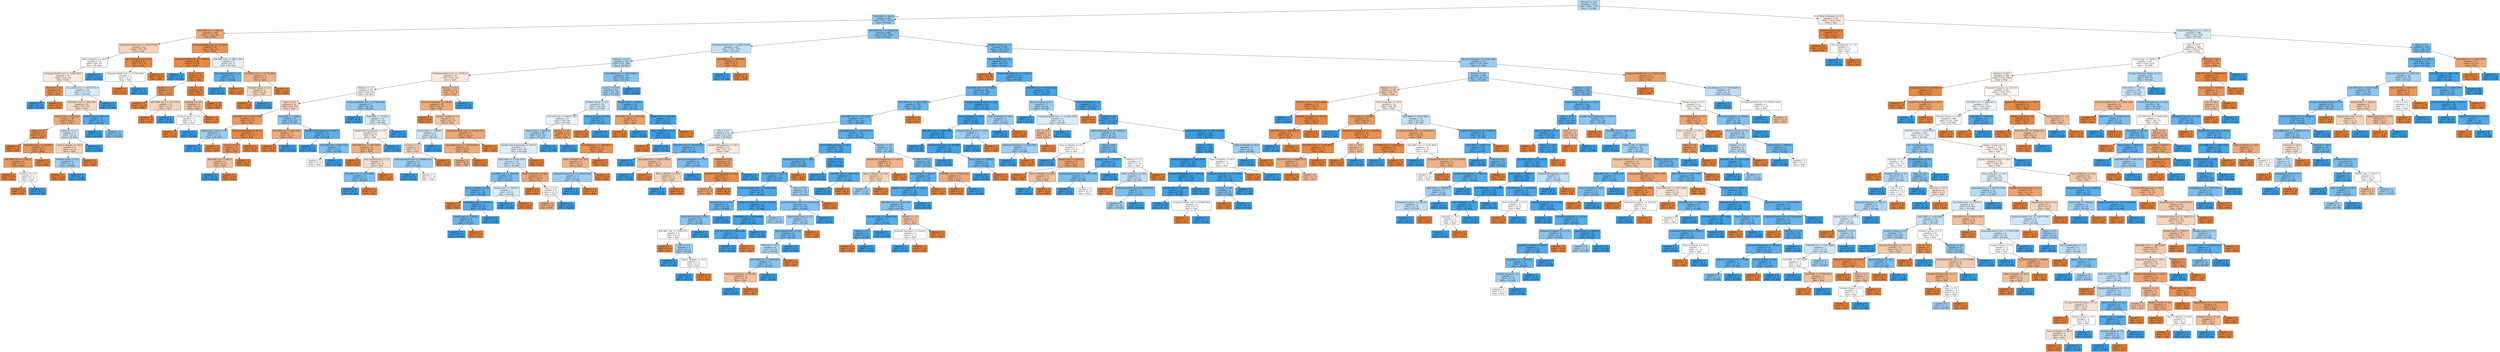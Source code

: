digraph Tree {
node [shape=box, style="filled", color="black"] ;
0 [label="Vertical <= 16.5\nsamples = 1435\nvalue = [891, 1367]\nclass = No Sale", fillcolor="#399de559"] ;
1 [label="Total BRR <= 204.0\nsamples = 960\nvalue = [477, 1017]\nclass = No Sale", fillcolor="#399de587"] ;
0 -> 1 [labeldistance=2.5, labelangle=45, headlabel="True"] ;
2 [label="X36 NRR List <= 940.44\nsamples = 100\nvalue = [124, 39]\nclass = Sale", fillcolor="#e58139af"] ;
1 -> 2 ;
3 [label="Estimated Build Cost <= 29632.9746\nsamples = 44\nvalue = [43, 28]\nclass = Sale", fillcolor="#e5813959"] ;
2 -> 3 ;
4 [label="Term in Months <= 48.0\nsamples = 33\nvalue = [26, 27]\nclass = No Sale", fillcolor="#399de509"] ;
3 -> 4 ;
5 [label="Estimated Build Cost <= 15392.9502\nsamples = 30\nvalue = [26, 22]\nclass = Sale", fillcolor="#e5813927"] ;
4 -> 5 ;
6 [label="Vertical <= 2.0\nsamples = 6\nvalue = [9, 1]\nclass = Sale", fillcolor="#e58139e3"] ;
5 -> 6 ;
7 [label="samples = 1\nvalue = [0, 1]\nclass = No Sale", fillcolor="#399de5ff"] ;
6 -> 7 ;
8 [label="samples = 5\nvalue = [9, 0]\nclass = Sale", fillcolor="#e58139ff"] ;
6 -> 8 ;
9 [label="AnnualRevenue <= 80110720.0\nsamples = 24\nvalue = [17, 21]\nclass = No Sale", fillcolor="#399de531"] ;
5 -> 9 ;
10 [label="X36 MRC List <= 1945.395\nsamples = 20\nvalue = [17, 12]\nclass = Sale", fillcolor="#e581394b"] ;
9 -> 10 ;
11 [label="Postal Code <= 80157.0\nsamples = 16\nvalue = [16, 5]\nclass = Sale", fillcolor="#e58139af"] ;
10 -> 11 ;
12 [label="State <= 1.5\nsamples = 9\nvalue = [13, 1]\nclass = Sale", fillcolor="#e58139eb"] ;
11 -> 12 ;
13 [label="samples = 4\nvalue = [7, 0]\nclass = Sale", fillcolor="#e58139ff"] ;
12 -> 13 ;
14 [label="AnnualRevenue <= 32270.0\nsamples = 5\nvalue = [6, 1]\nclass = Sale", fillcolor="#e58139d4"] ;
12 -> 14 ;
15 [label="X36 MRC List <= 1138.72\nsamples = 4\nvalue = [5, 1]\nclass = Sale", fillcolor="#e58139cc"] ;
14 -> 15 ;
16 [label="samples = 2\nvalue = [4, 0]\nclass = Sale", fillcolor="#e58139ff"] ;
15 -> 16 ;
17 [label="Industry <= 3.0\nsamples = 2\nvalue = [1, 1]\nclass = Sale", fillcolor="#e5813900"] ;
15 -> 17 ;
18 [label="samples = 1\nvalue = [1, 0]\nclass = Sale", fillcolor="#e58139ff"] ;
17 -> 18 ;
19 [label="samples = 1\nvalue = [0, 1]\nclass = No Sale", fillcolor="#399de5ff"] ;
17 -> 19 ;
20 [label="samples = 1\nvalue = [1, 0]\nclass = Sale", fillcolor="#e58139ff"] ;
14 -> 20 ;
21 [label="Industry <= 4.5\nsamples = 7\nvalue = [3, 4]\nclass = No Sale", fillcolor="#399de540"] ;
11 -> 21 ;
22 [label="Term in Months <= 24.0\nsamples = 5\nvalue = [3, 2]\nclass = Sale", fillcolor="#e5813955"] ;
21 -> 22 ;
23 [label="Product Group <= 6.5\nsamples = 3\nvalue = [1, 2]\nclass = No Sale", fillcolor="#399de57f"] ;
22 -> 23 ;
24 [label="samples = 1\nvalue = [1, 0]\nclass = Sale", fillcolor="#e58139ff"] ;
23 -> 24 ;
25 [label="samples = 2\nvalue = [0, 2]\nclass = No Sale", fillcolor="#399de5ff"] ;
23 -> 25 ;
26 [label="samples = 2\nvalue = [2, 0]\nclass = Sale", fillcolor="#e58139ff"] ;
22 -> 26 ;
27 [label="samples = 2\nvalue = [0, 2]\nclass = No Sale", fillcolor="#399de5ff"] ;
21 -> 27 ;
28 [label="Postal Code <= 80157.0\nsamples = 4\nvalue = [1, 7]\nclass = No Sale", fillcolor="#399de5db"] ;
10 -> 28 ;
29 [label="samples = 2\nvalue = [0, 4]\nclass = No Sale", fillcolor="#399de5ff"] ;
28 -> 29 ;
30 [label="samples = 2\nvalue = [1, 3]\nclass = No Sale", fillcolor="#399de5aa"] ;
28 -> 30 ;
31 [label="samples = 4\nvalue = [0, 9]\nclass = No Sale", fillcolor="#399de5ff"] ;
9 -> 31 ;
32 [label="samples = 3\nvalue = [0, 5]\nclass = No Sale", fillcolor="#399de5ff"] ;
4 -> 32 ;
33 [label="Net Classification <= 0.5\nsamples = 11\nvalue = [17, 1]\nclass = Sale", fillcolor="#e58139f0"] ;
3 -> 33 ;
34 [label="Estimated Build Cost <= 53766.6992\nsamples = 2\nvalue = [1, 1]\nclass = Sale", fillcolor="#e5813900"] ;
33 -> 34 ;
35 [label="samples = 1\nvalue = [1, 0]\nclass = Sale", fillcolor="#e58139ff"] ;
34 -> 35 ;
36 [label="samples = 1\nvalue = [0, 1]\nclass = No Sale", fillcolor="#399de5ff"] ;
34 -> 36 ;
37 [label="samples = 9\nvalue = [16, 0]\nclass = Sale", fillcolor="#e58139ff"] ;
33 -> 37 ;
38 [label="Estimated Build Cost <= 32130.0\nsamples = 56\nvalue = [81, 11]\nclass = Sale", fillcolor="#e58139dc"] ;
2 -> 38 ;
39 [label="Estimated Build Cost <= 12200.0\nsamples = 48\nvalue = [75, 4]\nclass = Sale", fillcolor="#e58139f1"] ;
38 -> 39 ;
40 [label="samples = 1\nvalue = [0, 1]\nclass = No Sale", fillcolor="#399de5ff"] ;
39 -> 40 ;
41 [label="Type <= 0.5\nsamples = 47\nvalue = [75, 3]\nclass = Sale", fillcolor="#e58139f5"] ;
39 -> 41 ;
42 [label="Market <= 1.5\nsamples = 12\nvalue = [15, 2]\nclass = Sale", fillcolor="#e58139dd"] ;
41 -> 42 ;
43 [label="samples = 8\nvalue = [12, 0]\nclass = Sale", fillcolor="#e58139ff"] ;
42 -> 43 ;
44 [label="X36 NRR List <= 2141.2534\nsamples = 4\nvalue = [3, 2]\nclass = Sale", fillcolor="#e5813955"] ;
42 -> 44 ;
45 [label="samples = 3\nvalue = [3, 0]\nclass = Sale", fillcolor="#e58139ff"] ;
44 -> 45 ;
46 [label="samples = 1\nvalue = [0, 2]\nclass = No Sale", fillcolor="#399de5ff"] ;
44 -> 46 ;
47 [label="City <= 1.5\nsamples = 35\nvalue = [60, 1]\nclass = Sale", fillcolor="#e58139fb"] ;
41 -> 47 ;
48 [label="Industry <= 3.5\nsamples = 3\nvalue = [2, 1]\nclass = Sale", fillcolor="#e581397f"] ;
47 -> 48 ;
49 [label="Product Group <= 1.0\nsamples = 2\nvalue = [1, 1]\nclass = Sale", fillcolor="#e5813900"] ;
48 -> 49 ;
50 [label="samples = 1\nvalue = [1, 0]\nclass = Sale", fillcolor="#e58139ff"] ;
49 -> 50 ;
51 [label="samples = 1\nvalue = [0, 1]\nclass = No Sale", fillcolor="#399de5ff"] ;
49 -> 51 ;
52 [label="samples = 1\nvalue = [1, 0]\nclass = Sale", fillcolor="#e58139ff"] ;
48 -> 52 ;
53 [label="samples = 32\nvalue = [58, 0]\nclass = Sale", fillcolor="#e58139ff"] ;
47 -> 53 ;
54 [label="X36 MRC List <= 2941.1204\nsamples = 8\nvalue = [6, 7]\nclass = No Sale", fillcolor="#399de524"] ;
38 -> 54 ;
55 [label="Net Classification <= 1.0\nsamples = 4\nvalue = [1, 5]\nclass = No Sale", fillcolor="#399de5cc"] ;
54 -> 55 ;
56 [label="samples = 3\nvalue = [0, 5]\nclass = No Sale", fillcolor="#399de5ff"] ;
55 -> 56 ;
57 [label="samples = 1\nvalue = [1, 0]\nclass = Sale", fillcolor="#e58139ff"] ;
55 -> 57 ;
58 [label="X36 MRC List <= 11718.5898\nsamples = 4\nvalue = [5, 2]\nclass = Sale", fillcolor="#e5813999"] ;
54 -> 58 ;
59 [label="Product Group <= 1.0\nsamples = 2\nvalue = [3, 2]\nclass = Sale", fillcolor="#e5813955"] ;
58 -> 59 ;
60 [label="samples = 1\nvalue = [3, 0]\nclass = Sale", fillcolor="#e58139ff"] ;
59 -> 60 ;
61 [label="samples = 1\nvalue = [0, 2]\nclass = No Sale", fillcolor="#399de5ff"] ;
59 -> 61 ;
62 [label="samples = 2\nvalue = [2, 0]\nclass = Sale", fillcolor="#e58139ff"] ;
58 -> 62 ;
63 [label="X36 NRR List <= 1045.6318\nsamples = 860\nvalue = [353, 978]\nclass = No Sale", fillcolor="#399de5a3"] ;
1 -> 63 ;
64 [label="Estimated Build Cost <= 228374.625\nsamples = 162\nvalue = [101, 147]\nclass = No Sale", fillcolor="#399de550"] ;
63 -> 64 ;
65 [label="Industry <= 0.5\nsamples = 156\nvalue = [93, 146]\nclass = No Sale", fillcolor="#399de55d"] ;
64 -> 65 ;
66 [label="Estimated Build Cost <= 27078.25\nsamples = 55\nvalue = [51, 42]\nclass = Sale", fillcolor="#e581392d"] ;
65 -> 66 ;
67 [label="Market <= 1.5\nsamples = 40\nvalue = [30, 33]\nclass = No Sale", fillcolor="#399de517"] ;
66 -> 67 ;
68 [label="Type <= 0.5\nsamples = 23\nvalue = [22, 15]\nclass = Sale", fillcolor="#e5813951"] ;
67 -> 68 ;
69 [label="X36 MRC List <= 375.7118\nsamples = 11\nvalue = [17, 3]\nclass = Sale", fillcolor="#e58139d2"] ;
68 -> 69 ;
70 [label="Opportunity Type <= 3.0\nsamples = 2\nvalue = [1, 2]\nclass = No Sale", fillcolor="#399de57f"] ;
69 -> 70 ;
71 [label="samples = 1\nvalue = [0, 2]\nclass = No Sale", fillcolor="#399de5ff"] ;
70 -> 71 ;
72 [label="samples = 1\nvalue = [1, 0]\nclass = Sale", fillcolor="#e58139ff"] ;
70 -> 72 ;
73 [label="Network Proximity <= 81.47\nsamples = 9\nvalue = [16, 1]\nclass = Sale", fillcolor="#e58139ef"] ;
69 -> 73 ;
74 [label="Vertical <= 9.5\nsamples = 5\nvalue = [8, 1]\nclass = Sale", fillcolor="#e58139df"] ;
73 -> 74 ;
75 [label="X36 NRR List <= 461.0\nsamples = 2\nvalue = [2, 1]\nclass = Sale", fillcolor="#e581397f"] ;
74 -> 75 ;
76 [label="samples = 1\nvalue = [0, 1]\nclass = No Sale", fillcolor="#399de5ff"] ;
75 -> 76 ;
77 [label="samples = 1\nvalue = [2, 0]\nclass = Sale", fillcolor="#e58139ff"] ;
75 -> 77 ;
78 [label="samples = 3\nvalue = [6, 0]\nclass = Sale", fillcolor="#e58139ff"] ;
74 -> 78 ;
79 [label="samples = 4\nvalue = [8, 0]\nclass = Sale", fillcolor="#e58139ff"] ;
73 -> 79 ;
80 [label="Total BRR <= 3539.0\nsamples = 12\nvalue = [5, 12]\nclass = No Sale", fillcolor="#399de595"] ;
68 -> 80 ;
81 [label="X36 NRR List <= 480.2083\nsamples = 2\nvalue = [3, 1]\nclass = Sale", fillcolor="#e58139aa"] ;
80 -> 81 ;
82 [label="samples = 1\nvalue = [3, 0]\nclass = Sale", fillcolor="#e58139ff"] ;
81 -> 82 ;
83 [label="samples = 1\nvalue = [0, 1]\nclass = No Sale", fillcolor="#399de5ff"] ;
81 -> 83 ;
84 [label="DandB Total Employees <= 997.5\nsamples = 10\nvalue = [2, 11]\nclass = No Sale", fillcolor="#399de5d1"] ;
80 -> 84 ;
85 [label="samples = 5\nvalue = [0, 5]\nclass = No Sale", fillcolor="#399de5ff"] ;
84 -> 85 ;
86 [label="X36 NRR List <= 627.7383\nsamples = 5\nvalue = [2, 6]\nclass = No Sale", fillcolor="#399de5aa"] ;
84 -> 86 ;
87 [label="samples = 2\nvalue = [2, 2]\nclass = Sale", fillcolor="#e5813900"] ;
86 -> 87 ;
88 [label="samples = 3\nvalue = [0, 4]\nclass = No Sale", fillcolor="#399de5ff"] ;
86 -> 88 ;
89 [label="Estimated Build Cost <= 15798.3008\nsamples = 17\nvalue = [8, 18]\nclass = No Sale", fillcolor="#399de58e"] ;
67 -> 89 ;
90 [label="samples = 3\nvalue = [0, 8]\nclass = No Sale", fillcolor="#399de5ff"] ;
89 -> 90 ;
91 [label="Total BRR <= 54764.0\nsamples = 14\nvalue = [8, 10]\nclass = No Sale", fillcolor="#399de533"] ;
89 -> 91 ;
92 [label="DandB Total Employees <= 7.0\nsamples = 12\nvalue = [8, 7]\nclass = Sale", fillcolor="#e5813920"] ;
91 -> 92 ;
93 [label="X36 NRR List <= 895.9498\nsamples = 9\nvalue = [8, 3]\nclass = Sale", fillcolor="#e581399f"] ;
92 -> 93 ;
94 [label="samples = 2\nvalue = [4, 0]\nclass = Sale", fillcolor="#e58139ff"] ;
93 -> 94 ;
95 [label="Net Classification <= 1.0\nsamples = 7\nvalue = [4, 3]\nclass = Sale", fillcolor="#e5813940"] ;
93 -> 95 ;
96 [label="X36 MRC List <= 1632.3022\nsamples = 4\nvalue = [1, 3]\nclass = No Sale", fillcolor="#399de5aa"] ;
95 -> 96 ;
97 [label="samples = 3\nvalue = [0, 3]\nclass = No Sale", fillcolor="#399de5ff"] ;
96 -> 97 ;
98 [label="samples = 1\nvalue = [1, 0]\nclass = Sale", fillcolor="#e58139ff"] ;
96 -> 98 ;
99 [label="samples = 3\nvalue = [3, 0]\nclass = Sale", fillcolor="#e58139ff"] ;
95 -> 99 ;
100 [label="samples = 3\nvalue = [0, 4]\nclass = No Sale", fillcolor="#399de5ff"] ;
92 -> 100 ;
101 [label="samples = 2\nvalue = [0, 3]\nclass = No Sale", fillcolor="#399de5ff"] ;
91 -> 101 ;
102 [label="Vertical <= 9.5\nsamples = 15\nvalue = [21, 9]\nclass = Sale", fillcolor="#e5813992"] ;
66 -> 102 ;
103 [label="Network Proximity <= 539.28\nsamples = 14\nvalue = [21, 7]\nclass = Sale", fillcolor="#e58139aa"] ;
102 -> 103 ;
104 [label="samples = 2\nvalue = [8, 0]\nclass = Sale", fillcolor="#e58139ff"] ;
103 -> 104 ;
105 [label="Product Group <= 1.0\nsamples = 12\nvalue = [13, 7]\nclass = Sale", fillcolor="#e5813976"] ;
103 -> 105 ;
106 [label="Postal Code <= 52699.0\nsamples = 5\nvalue = [3, 4]\nclass = No Sale", fillcolor="#399de540"] ;
105 -> 106 ;
107 [label="Vertical <= 6.5\nsamples = 4\nvalue = [3, 2]\nclass = Sale", fillcolor="#e5813955"] ;
106 -> 107 ;
108 [label="Estimated Build Cost <= 38989.1211\nsamples = 3\nvalue = [1, 2]\nclass = No Sale", fillcolor="#399de57f"] ;
107 -> 108 ;
109 [label="samples = 1\nvalue = [0, 1]\nclass = No Sale", fillcolor="#399de5ff"] ;
108 -> 109 ;
110 [label="samples = 2\nvalue = [1, 1]\nclass = Sale", fillcolor="#e5813900"] ;
108 -> 110 ;
111 [label="samples = 1\nvalue = [2, 0]\nclass = Sale", fillcolor="#e58139ff"] ;
107 -> 111 ;
112 [label="samples = 1\nvalue = [0, 2]\nclass = No Sale", fillcolor="#399de5ff"] ;
106 -> 112 ;
113 [label="Estimated Build Cost <= 47059.3516\nsamples = 7\nvalue = [10, 3]\nclass = Sale", fillcolor="#e58139b3"] ;
105 -> 113 ;
114 [label="AnnualRevenue <= 118185800.0\nsamples = 6\nvalue = [9, 3]\nclass = Sale", fillcolor="#e58139aa"] ;
113 -> 114 ;
115 [label="samples = 5\nvalue = [8, 3]\nclass = Sale", fillcolor="#e581399f"] ;
114 -> 115 ;
116 [label="samples = 1\nvalue = [1, 0]\nclass = Sale", fillcolor="#e58139ff"] ;
114 -> 116 ;
117 [label="samples = 1\nvalue = [1, 0]\nclass = Sale", fillcolor="#e58139ff"] ;
113 -> 117 ;
118 [label="samples = 1\nvalue = [0, 2]\nclass = No Sale", fillcolor="#399de5ff"] ;
102 -> 118 ;
119 [label="AnnualRevenue <= 245665808.0\nsamples = 101\nvalue = [42, 104]\nclass = No Sale", fillcolor="#399de598"] ;
65 -> 119 ;
120 [label="Vertical <= 10.5\nsamples = 84\nvalue = [42, 78]\nclass = No Sale", fillcolor="#399de576"] ;
119 -> 120 ;
121 [label="Product Group <= 6.5\nsamples = 58\nvalue = [36, 46]\nclass = No Sale", fillcolor="#399de537"] ;
120 -> 121 ;
122 [label="X36 NPV List <= 29632.7402\nsamples = 53\nvalue = [35, 39]\nclass = No Sale", fillcolor="#399de51a"] ;
121 -> 122 ;
123 [label="Postal Code <= 80018.0\nsamples = 40\nvalue = [20, 36]\nclass = No Sale", fillcolor="#399de571"] ;
122 -> 123 ;
124 [label="DandB Total Employees <= 1457.5\nsamples = 31\nvalue = [20, 24]\nclass = No Sale", fillcolor="#399de52a"] ;
123 -> 124 ;
125 [label="Total BRR <= 11784.6748\nsamples = 29\nvalue = [17, 24]\nclass = No Sale", fillcolor="#399de54a"] ;
124 -> 125 ;
126 [label="X36 MRC List <= 280.186\nsamples = 20\nvalue = [7, 21]\nclass = No Sale", fillcolor="#399de5aa"] ;
125 -> 126 ;
127 [label="Term in Months <= 6.0\nsamples = 13\nvalue = [3, 16]\nclass = No Sale", fillcolor="#399de5cf"] ;
126 -> 127 ;
128 [label="samples = 1\nvalue = [1, 0]\nclass = Sale", fillcolor="#e58139ff"] ;
127 -> 128 ;
129 [label="AnnualRevenue <= 64540.0\nsamples = 12\nvalue = [2, 16]\nclass = No Sale", fillcolor="#399de5df"] ;
127 -> 129 ;
130 [label="Postal Code <= 77634.0\nsamples = 8\nvalue = [2, 8]\nclass = No Sale", fillcolor="#399de5bf"] ;
129 -> 130 ;
131 [label="samples = 7\nvalue = [0, 8]\nclass = No Sale", fillcolor="#399de5ff"] ;
130 -> 131 ;
132 [label="samples = 1\nvalue = [2, 0]\nclass = Sale", fillcolor="#e58139ff"] ;
130 -> 132 ;
133 [label="samples = 4\nvalue = [0, 8]\nclass = No Sale", fillcolor="#399de5ff"] ;
129 -> 133 ;
134 [label="Postal Code <= 75140.5\nsamples = 7\nvalue = [4, 5]\nclass = No Sale", fillcolor="#399de533"] ;
126 -> 134 ;
135 [label="samples = 4\nvalue = [0, 5]\nclass = No Sale", fillcolor="#399de5ff"] ;
134 -> 135 ;
136 [label="samples = 3\nvalue = [4, 0]\nclass = Sale", fillcolor="#e58139ff"] ;
134 -> 136 ;
137 [label="Term in Months <= 30.0\nsamples = 9\nvalue = [10, 3]\nclass = Sale", fillcolor="#e58139b3"] ;
125 -> 137 ;
138 [label="samples = 5\nvalue = [7, 0]\nclass = Sale", fillcolor="#e58139ff"] ;
137 -> 138 ;
139 [label="Type <= 2.0\nsamples = 4\nvalue = [3, 3]\nclass = Sale", fillcolor="#e5813900"] ;
137 -> 139 ;
140 [label="samples = 2\nvalue = [3, 1]\nclass = Sale", fillcolor="#e58139aa"] ;
139 -> 140 ;
141 [label="samples = 2\nvalue = [0, 2]\nclass = No Sale", fillcolor="#399de5ff"] ;
139 -> 141 ;
142 [label="samples = 2\nvalue = [3, 0]\nclass = Sale", fillcolor="#e58139ff"] ;
124 -> 142 ;
143 [label="samples = 9\nvalue = [0, 12]\nclass = No Sale", fillcolor="#399de5ff"] ;
123 -> 143 ;
144 [label="Vertical <= 1.5\nsamples = 13\nvalue = [15, 3]\nclass = Sale", fillcolor="#e58139cc"] ;
122 -> 144 ;
145 [label="samples = 1\nvalue = [0, 1]\nclass = No Sale", fillcolor="#399de5ff"] ;
144 -> 145 ;
146 [label="AnnualRevenue <= 3641900.0\nsamples = 12\nvalue = [15, 2]\nclass = Sale", fillcolor="#e58139dd"] ;
144 -> 146 ;
147 [label="Term in Months <= 24.0\nsamples = 5\nvalue = [5, 2]\nclass = Sale", fillcolor="#e5813999"] ;
146 -> 147 ;
148 [label="Estimated Build Cost <= 36229.9766\nsamples = 3\nvalue = [1, 2]\nclass = No Sale", fillcolor="#399de57f"] ;
147 -> 148 ;
149 [label="samples = 2\nvalue = [0, 2]\nclass = No Sale", fillcolor="#399de5ff"] ;
148 -> 149 ;
150 [label="samples = 1\nvalue = [1, 0]\nclass = Sale", fillcolor="#e58139ff"] ;
148 -> 150 ;
151 [label="samples = 2\nvalue = [4, 0]\nclass = Sale", fillcolor="#e58139ff"] ;
147 -> 151 ;
152 [label="samples = 7\nvalue = [10, 0]\nclass = Sale", fillcolor="#e58139ff"] ;
146 -> 152 ;
153 [label="Term in Months <= 18.0\nsamples = 5\nvalue = [1, 7]\nclass = No Sale", fillcolor="#399de5db"] ;
121 -> 153 ;
154 [label="samples = 1\nvalue = [1, 0]\nclass = Sale", fillcolor="#e58139ff"] ;
153 -> 154 ;
155 [label="samples = 4\nvalue = [0, 7]\nclass = No Sale", fillcolor="#399de5ff"] ;
153 -> 155 ;
156 [label="Postal Code <= 30309.5\nsamples = 26\nvalue = [6, 32]\nclass = No Sale", fillcolor="#399de5cf"] ;
120 -> 156 ;
157 [label="X36 MRC List <= 2554.595\nsamples = 4\nvalue = [4, 1]\nclass = Sale", fillcolor="#e58139bf"] ;
156 -> 157 ;
158 [label="samples = 3\nvalue = [4, 0]\nclass = Sale", fillcolor="#e58139ff"] ;
157 -> 158 ;
159 [label="samples = 1\nvalue = [0, 1]\nclass = No Sale", fillcolor="#399de5ff"] ;
157 -> 159 ;
160 [label="Postal Code <= 80209.0\nsamples = 22\nvalue = [2, 31]\nclass = No Sale", fillcolor="#399de5ef"] ;
156 -> 160 ;
161 [label="Term in Months <= 6.0\nsamples = 21\nvalue = [1, 31]\nclass = No Sale", fillcolor="#399de5f7"] ;
160 -> 161 ;
162 [label="samples = 1\nvalue = [1, 0]\nclass = Sale", fillcolor="#e58139ff"] ;
161 -> 162 ;
163 [label="samples = 20\nvalue = [0, 31]\nclass = No Sale", fillcolor="#399de5ff"] ;
161 -> 163 ;
164 [label="samples = 1\nvalue = [1, 0]\nclass = Sale", fillcolor="#e58139ff"] ;
160 -> 164 ;
165 [label="samples = 17\nvalue = [0, 26]\nclass = No Sale", fillcolor="#399de5ff"] ;
119 -> 165 ;
166 [label="X36 NRR List <= 302.9429\nsamples = 6\nvalue = [8, 1]\nclass = Sale", fillcolor="#e58139df"] ;
64 -> 166 ;
167 [label="samples = 1\nvalue = [0, 1]\nclass = No Sale", fillcolor="#399de5ff"] ;
166 -> 167 ;
168 [label="samples = 5\nvalue = [8, 0]\nclass = Sale", fillcolor="#e58139ff"] ;
166 -> 168 ;
169 [label="Product Group <= 1.5\nsamples = 698\nvalue = [252, 831]\nclass = No Sale", fillcolor="#399de5b2"] ;
63 -> 169 ;
170 [label="Term in Months <= 0.5\nsamples = 387\nvalue = [99, 517]\nclass = No Sale", fillcolor="#399de5ce"] ;
169 -> 170 ;
171 [label="samples = 16\nvalue = [26, 0]\nclass = Sale", fillcolor="#e58139ff"] ;
170 -> 171 ;
172 [label="NumberOfEmployees <= 11943.0\nsamples = 371\nvalue = [73, 517]\nclass = No Sale", fillcolor="#399de5db"] ;
170 -> 172 ;
173 [label="X36 NRR List <= 3337.4897\nsamples = 193\nvalue = [55, 258]\nclass = No Sale", fillcolor="#399de5c9"] ;
172 -> 173 ;
174 [label="X36 NRR List <= 2812.1001\nsamples = 150\nvalue = [52, 193]\nclass = No Sale", fillcolor="#399de5ba"] ;
173 -> 174 ;
175 [label="X36 MRC List <= 1722.5691\nsamples = 147\nvalue = [45, 193]\nclass = No Sale", fillcolor="#399de5c4"] ;
174 -> 175 ;
176 [label="City <= 4.5\nsamples = 21\nvalue = [15, 20]\nclass = No Sale", fillcolor="#399de540"] ;
175 -> 176 ;
177 [label="X36 NPV List <= 26764.0781\nsamples = 6\nvalue = [2, 9]\nclass = No Sale", fillcolor="#399de5c6"] ;
176 -> 177 ;
178 [label="samples = 4\nvalue = [0, 8]\nclass = No Sale", fillcolor="#399de5ff"] ;
177 -> 178 ;
179 [label="AnnualRevenue <= 80117960.0\nsamples = 2\nvalue = [2, 1]\nclass = Sale", fillcolor="#e581397f"] ;
177 -> 179 ;
180 [label="samples = 1\nvalue = [0, 1]\nclass = No Sale", fillcolor="#399de5ff"] ;
179 -> 180 ;
181 [label="samples = 1\nvalue = [2, 0]\nclass = Sale", fillcolor="#e58139ff"] ;
179 -> 181 ;
182 [label="NumberOfEmployees <= 18.0\nsamples = 15\nvalue = [13, 11]\nclass = Sale", fillcolor="#e5813927"] ;
176 -> 182 ;
183 [label="Network Proximity <= 119.4\nsamples = 6\nvalue = [3, 9]\nclass = No Sale", fillcolor="#399de5aa"] ;
182 -> 183 ;
184 [label="Term in Months <= 30.0\nsamples = 2\nvalue = [3, 2]\nclass = Sale", fillcolor="#e5813955"] ;
183 -> 184 ;
185 [label="samples = 1\nvalue = [0, 2]\nclass = No Sale", fillcolor="#399de5ff"] ;
184 -> 185 ;
186 [label="samples = 1\nvalue = [3, 0]\nclass = Sale", fillcolor="#e58139ff"] ;
184 -> 186 ;
187 [label="samples = 4\nvalue = [0, 7]\nclass = No Sale", fillcolor="#399de5ff"] ;
183 -> 187 ;
188 [label="Vertical <= 11.0\nsamples = 9\nvalue = [10, 2]\nclass = Sale", fillcolor="#e58139cc"] ;
182 -> 188 ;
189 [label="DandB Total Employees <= 78.0\nsamples = 8\nvalue = [10, 1]\nclass = Sale", fillcolor="#e58139e6"] ;
188 -> 189 ;
190 [label="samples = 3\nvalue = [4, 1]\nclass = Sale", fillcolor="#e58139bf"] ;
189 -> 190 ;
191 [label="samples = 5\nvalue = [6, 0]\nclass = Sale", fillcolor="#e58139ff"] ;
189 -> 191 ;
192 [label="samples = 1\nvalue = [0, 1]\nclass = No Sale", fillcolor="#399de5ff"] ;
188 -> 192 ;
193 [label="AnnualRevenue <= 111337272.0\nsamples = 126\nvalue = [30, 173]\nclass = No Sale", fillcolor="#399de5d3"] ;
175 -> 193 ;
194 [label="NumberOfEmployees <= 70.0\nsamples = 100\nvalue = [17, 144]\nclass = No Sale", fillcolor="#399de5e1"] ;
193 -> 194 ;
195 [label="NumberOfEmployees <= 38.0\nsamples = 56\nvalue = [15, 69]\nclass = No Sale", fillcolor="#399de5c8"] ;
194 -> 195 ;
196 [label="Postal Code <= 75221.0\nsamples = 55\nvalue = [13, 69]\nclass = No Sale", fillcolor="#399de5cf"] ;
195 -> 196 ;
197 [label="Estimated Build Cost <= 16344.3008\nsamples = 40\nvalue = [6, 55]\nclass = No Sale", fillcolor="#399de5e3"] ;
196 -> 197 ;
198 [label="Product Group <= 0.5\nsamples = 17\nvalue = [4, 18]\nclass = No Sale", fillcolor="#399de5c6"] ;
197 -> 198 ;
199 [label="Network Proximity <= 80.1\nsamples = 10\nvalue = [4, 10]\nclass = No Sale", fillcolor="#399de599"] ;
198 -> 199 ;
200 [label="X36 MRC List <= 1838.0702\nsamples = 6\nvalue = [4, 4]\nclass = Sale", fillcolor="#e5813900"] ;
199 -> 200 ;
201 [label="samples = 1\nvalue = [2, 0]\nclass = Sale", fillcolor="#e58139ff"] ;
200 -> 201 ;
202 [label="City <= 2.5\nsamples = 5\nvalue = [2, 4]\nclass = No Sale", fillcolor="#399de57f"] ;
200 -> 202 ;
203 [label="samples = 2\nvalue = [0, 2]\nclass = No Sale", fillcolor="#399de5ff"] ;
202 -> 203 ;
204 [label="Term in Months <= 30.0\nsamples = 3\nvalue = [2, 2]\nclass = Sale", fillcolor="#e5813900"] ;
202 -> 204 ;
205 [label="samples = 2\nvalue = [0, 2]\nclass = No Sale", fillcolor="#399de5ff"] ;
204 -> 205 ;
206 [label="samples = 1\nvalue = [2, 0]\nclass = Sale", fillcolor="#e58139ff"] ;
204 -> 206 ;
207 [label="samples = 4\nvalue = [0, 6]\nclass = No Sale", fillcolor="#399de5ff"] ;
199 -> 207 ;
208 [label="samples = 7\nvalue = [0, 8]\nclass = No Sale", fillcolor="#399de5ff"] ;
198 -> 208 ;
209 [label="Estimated Build Cost <= 85178.2031\nsamples = 23\nvalue = [2, 37]\nclass = No Sale", fillcolor="#399de5f1"] ;
197 -> 209 ;
210 [label="X36 NRR List <= 1178.0099\nsamples = 21\nvalue = [1, 35]\nclass = No Sale", fillcolor="#399de5f8"] ;
209 -> 210 ;
211 [label="X36 NPV List <= 27546.4492\nsamples = 7\nvalue = [1, 11]\nclass = No Sale", fillcolor="#399de5e8"] ;
210 -> 211 ;
212 [label="samples = 6\nvalue = [0, 11]\nclass = No Sale", fillcolor="#399de5ff"] ;
211 -> 212 ;
213 [label="samples = 1\nvalue = [1, 0]\nclass = Sale", fillcolor="#e58139ff"] ;
211 -> 213 ;
214 [label="samples = 14\nvalue = [0, 24]\nclass = No Sale", fillcolor="#399de5ff"] ;
210 -> 214 ;
215 [label="samples = 2\nvalue = [1, 2]\nclass = No Sale", fillcolor="#399de57f"] ;
209 -> 215 ;
216 [label="City <= 72.0\nsamples = 15\nvalue = [7, 14]\nclass = No Sale", fillcolor="#399de57f"] ;
196 -> 216 ;
217 [label="Estimated Build Cost <= 31139.1016\nsamples = 14\nvalue = [5, 14]\nclass = No Sale", fillcolor="#399de5a4"] ;
216 -> 217 ;
218 [label="Opportunity Type <= 0.5\nsamples = 11\nvalue = [5, 10]\nclass = No Sale", fillcolor="#399de57f"] ;
217 -> 218 ;
219 [label="Net Classification <= 1.0\nsamples = 10\nvalue = [3, 10]\nclass = No Sale", fillcolor="#399de5b3"] ;
218 -> 219 ;
220 [label="Vertical <= 13.5\nsamples = 6\nvalue = [3, 5]\nclass = No Sale", fillcolor="#399de566"] ;
219 -> 220 ;
221 [label="X36 NRR List <= 1500.3103\nsamples = 5\nvalue = [2, 5]\nclass = No Sale", fillcolor="#399de599"] ;
220 -> 221 ;
222 [label="Network Proximity <= 84.145\nsamples = 2\nvalue = [2, 1]\nclass = Sale", fillcolor="#e581397f"] ;
221 -> 222 ;
223 [label="samples = 1\nvalue = [0, 1]\nclass = No Sale", fillcolor="#399de5ff"] ;
222 -> 223 ;
224 [label="samples = 1\nvalue = [2, 0]\nclass = Sale", fillcolor="#e58139ff"] ;
222 -> 224 ;
225 [label="samples = 3\nvalue = [0, 4]\nclass = No Sale", fillcolor="#399de5ff"] ;
221 -> 225 ;
226 [label="samples = 1\nvalue = [1, 0]\nclass = Sale", fillcolor="#e58139ff"] ;
220 -> 226 ;
227 [label="samples = 4\nvalue = [0, 5]\nclass = No Sale", fillcolor="#399de5ff"] ;
219 -> 227 ;
228 [label="samples = 1\nvalue = [2, 0]\nclass = Sale", fillcolor="#e58139ff"] ;
218 -> 228 ;
229 [label="samples = 3\nvalue = [0, 4]\nclass = No Sale", fillcolor="#399de5ff"] ;
217 -> 229 ;
230 [label="samples = 1\nvalue = [2, 0]\nclass = Sale", fillcolor="#e58139ff"] ;
216 -> 230 ;
231 [label="samples = 1\nvalue = [2, 0]\nclass = Sale", fillcolor="#e58139ff"] ;
195 -> 231 ;
232 [label="City <= 15.5\nsamples = 44\nvalue = [2, 75]\nclass = No Sale", fillcolor="#399de5f8"] ;
194 -> 232 ;
233 [label="samples = 33\nvalue = [0, 61]\nclass = No Sale", fillcolor="#399de5ff"] ;
232 -> 233 ;
234 [label="X36 MRC List <= 2906.4009\nsamples = 11\nvalue = [2, 14]\nclass = No Sale", fillcolor="#399de5db"] ;
232 -> 234 ;
235 [label="samples = 9\nvalue = [0, 14]\nclass = No Sale", fillcolor="#399de5ff"] ;
234 -> 235 ;
236 [label="samples = 2\nvalue = [2, 0]\nclass = Sale", fillcolor="#e58139ff"] ;
234 -> 236 ;
237 [label="Vertical <= 1.0\nsamples = 26\nvalue = [13, 29]\nclass = No Sale", fillcolor="#399de58d"] ;
193 -> 237 ;
238 [label="DandB Total Employees <= 7193.5\nsamples = 4\nvalue = [5, 2]\nclass = Sale", fillcolor="#e5813999"] ;
237 -> 238 ;
239 [label="Term in Months <= 18.0\nsamples = 3\nvalue = [3, 2]\nclass = Sale", fillcolor="#e5813955"] ;
238 -> 239 ;
240 [label="samples = 2\nvalue = [1, 2]\nclass = No Sale", fillcolor="#399de57f"] ;
239 -> 240 ;
241 [label="samples = 1\nvalue = [2, 0]\nclass = Sale", fillcolor="#e58139ff"] ;
239 -> 241 ;
242 [label="samples = 1\nvalue = [2, 0]\nclass = Sale", fillcolor="#e58139ff"] ;
238 -> 242 ;
243 [label="City <= 61.5\nsamples = 22\nvalue = [8, 27]\nclass = No Sale", fillcolor="#399de5b3"] ;
237 -> 243 ;
244 [label="Postal Code <= 78144.5\nsamples = 20\nvalue = [5, 26]\nclass = No Sale", fillcolor="#399de5ce"] ;
243 -> 244 ;
245 [label="DandB Total Employees <= 2487.5\nsamples = 19\nvalue = [3, 26]\nclass = No Sale", fillcolor="#399de5e2"] ;
244 -> 245 ;
246 [label="X36 MRC List <= 2034.1792\nsamples = 8\nvalue = [3, 8]\nclass = No Sale", fillcolor="#399de59f"] ;
245 -> 246 ;
247 [label="X36 NPV List <= 29404.5332\nsamples = 5\nvalue = [1, 7]\nclass = No Sale", fillcolor="#399de5db"] ;
246 -> 247 ;
248 [label="State <= 1.0\nsamples = 4\nvalue = [1, 6]\nclass = No Sale", fillcolor="#399de5d4"] ;
247 -> 248 ;
249 [label="samples = 1\nvalue = [1, 0]\nclass = Sale", fillcolor="#e58139ff"] ;
248 -> 249 ;
250 [label="samples = 3\nvalue = [0, 6]\nclass = No Sale", fillcolor="#399de5ff"] ;
248 -> 250 ;
251 [label="samples = 1\nvalue = [0, 1]\nclass = No Sale", fillcolor="#399de5ff"] ;
247 -> 251 ;
252 [label="Market <= 1.0\nsamples = 3\nvalue = [2, 1]\nclass = Sale", fillcolor="#e581397f"] ;
246 -> 252 ;
253 [label="Network Proximity <= 254.625\nsamples = 2\nvalue = [1, 1]\nclass = Sale", fillcolor="#e5813900"] ;
252 -> 253 ;
254 [label="samples = 1\nvalue = [0, 1]\nclass = No Sale", fillcolor="#399de5ff"] ;
253 -> 254 ;
255 [label="samples = 1\nvalue = [1, 0]\nclass = Sale", fillcolor="#e58139ff"] ;
253 -> 255 ;
256 [label="samples = 1\nvalue = [1, 0]\nclass = Sale", fillcolor="#e58139ff"] ;
252 -> 256 ;
257 [label="samples = 11\nvalue = [0, 18]\nclass = No Sale", fillcolor="#399de5ff"] ;
245 -> 257 ;
258 [label="samples = 1\nvalue = [2, 0]\nclass = Sale", fillcolor="#e58139ff"] ;
244 -> 258 ;
259 [label="X36 MRC List <= 2067.3159\nsamples = 2\nvalue = [3, 1]\nclass = Sale", fillcolor="#e58139aa"] ;
243 -> 259 ;
260 [label="samples = 1\nvalue = [3, 0]\nclass = Sale", fillcolor="#e58139ff"] ;
259 -> 260 ;
261 [label="samples = 1\nvalue = [0, 1]\nclass = No Sale", fillcolor="#399de5ff"] ;
259 -> 261 ;
262 [label="samples = 3\nvalue = [7, 0]\nclass = Sale", fillcolor="#e58139ff"] ;
174 -> 262 ;
263 [label="On Zayo Network Status <= 0.5\nsamples = 43\nvalue = [3, 65]\nclass = No Sale", fillcolor="#399de5f3"] ;
173 -> 263 ;
264 [label="Term in Months <= 48.0\nsamples = 41\nvalue = [2, 63]\nclass = No Sale", fillcolor="#399de5f7"] ;
263 -> 264 ;
265 [label="X36 MRC List <= 3366.3916\nsamples = 38\nvalue = [1, 61]\nclass = No Sale", fillcolor="#399de5fb"] ;
264 -> 265 ;
266 [label="samples = 27\nvalue = [0, 42]\nclass = No Sale", fillcolor="#399de5ff"] ;
265 -> 266 ;
267 [label="Network Proximity <= 387.985\nsamples = 11\nvalue = [1, 19]\nclass = No Sale", fillcolor="#399de5f2"] ;
265 -> 267 ;
268 [label="samples = 8\nvalue = [0, 15]\nclass = No Sale", fillcolor="#399de5ff"] ;
267 -> 268 ;
269 [label="Postal Code <= 75044.0\nsamples = 3\nvalue = [1, 4]\nclass = No Sale", fillcolor="#399de5bf"] ;
267 -> 269 ;
270 [label="samples = 2\nvalue = [0, 4]\nclass = No Sale", fillcolor="#399de5ff"] ;
269 -> 270 ;
271 [label="samples = 1\nvalue = [1, 0]\nclass = Sale", fillcolor="#e58139ff"] ;
269 -> 271 ;
272 [label="NumberOfEmployees <= 350.0\nsamples = 3\nvalue = [1, 2]\nclass = No Sale", fillcolor="#399de57f"] ;
264 -> 272 ;
273 [label="samples = 2\nvalue = [0, 2]\nclass = No Sale", fillcolor="#399de5ff"] ;
272 -> 273 ;
274 [label="samples = 1\nvalue = [1, 0]\nclass = Sale", fillcolor="#e58139ff"] ;
272 -> 274 ;
275 [label="Term in Months <= 48.0\nsamples = 2\nvalue = [1, 2]\nclass = No Sale", fillcolor="#399de57f"] ;
263 -> 275 ;
276 [label="samples = 1\nvalue = [0, 2]\nclass = No Sale", fillcolor="#399de5ff"] ;
275 -> 276 ;
277 [label="samples = 1\nvalue = [1, 0]\nclass = Sale", fillcolor="#e58139ff"] ;
275 -> 277 ;
278 [label="X36 NPV List <= 13749.5742\nsamples = 178\nvalue = [18, 259]\nclass = No Sale", fillcolor="#399de5ed"] ;
172 -> 278 ;
279 [label="Product Group <= 0.5\nsamples = 7\nvalue = [4, 8]\nclass = No Sale", fillcolor="#399de57f"] ;
278 -> 279 ;
280 [label="samples = 1\nvalue = [0, 3]\nclass = No Sale", fillcolor="#399de5ff"] ;
279 -> 280 ;
281 [label="Estimated Build Cost <= 111684.7656\nsamples = 6\nvalue = [4, 5]\nclass = No Sale", fillcolor="#399de533"] ;
279 -> 281 ;
282 [label="City <= 40.5\nsamples = 3\nvalue = [4, 2]\nclass = Sale", fillcolor="#e581397f"] ;
281 -> 282 ;
283 [label="Network Proximity <= 1395.1901\nsamples = 2\nvalue = [1, 2]\nclass = No Sale", fillcolor="#399de57f"] ;
282 -> 283 ;
284 [label="samples = 1\nvalue = [0, 2]\nclass = No Sale", fillcolor="#399de5ff"] ;
283 -> 284 ;
285 [label="samples = 1\nvalue = [1, 0]\nclass = Sale", fillcolor="#e58139ff"] ;
283 -> 285 ;
286 [label="samples = 1\nvalue = [3, 0]\nclass = Sale", fillcolor="#e58139ff"] ;
282 -> 286 ;
287 [label="samples = 3\nvalue = [0, 3]\nclass = No Sale", fillcolor="#399de5ff"] ;
281 -> 287 ;
288 [label="Term in Months <= 3.5\nsamples = 171\nvalue = [14, 251]\nclass = No Sale", fillcolor="#399de5f1"] ;
278 -> 288 ;
289 [label="samples = 1\nvalue = [2, 0]\nclass = Sale", fillcolor="#e58139ff"] ;
288 -> 289 ;
290 [label="Vertical <= 4.5\nsamples = 170\nvalue = [12, 251]\nclass = No Sale", fillcolor="#399de5f3"] ;
288 -> 290 ;
291 [label="NumberOfEmployees <= 100932.5\nsamples = 20\nvalue = [8, 17]\nclass = No Sale", fillcolor="#399de587"] ;
290 -> 291 ;
292 [label="Term in Months <= 9.0\nsamples = 7\nvalue = [4, 4]\nclass = Sale", fillcolor="#e5813900"] ;
291 -> 292 ;
293 [label="samples = 2\nvalue = [0, 3]\nclass = No Sale", fillcolor="#399de5ff"] ;
292 -> 293 ;
294 [label="Postal Code <= 55058.5\nsamples = 5\nvalue = [4, 1]\nclass = Sale", fillcolor="#e58139bf"] ;
292 -> 294 ;
295 [label="samples = 2\nvalue = [2, 0]\nclass = Sale", fillcolor="#e58139ff"] ;
294 -> 295 ;
296 [label="Term in Months <= 18.0\nsamples = 3\nvalue = [2, 1]\nclass = Sale", fillcolor="#e581397f"] ;
294 -> 296 ;
297 [label="samples = 1\nvalue = [0, 1]\nclass = No Sale", fillcolor="#399de5ff"] ;
296 -> 297 ;
298 [label="samples = 2\nvalue = [2, 0]\nclass = Sale", fillcolor="#e58139ff"] ;
296 -> 298 ;
299 [label="City <= 12.0\nsamples = 13\nvalue = [4, 13]\nclass = No Sale", fillcolor="#399de5b1"] ;
291 -> 299 ;
300 [label="Postal Code <= 30316.5\nsamples = 8\nvalue = [1, 10]\nclass = No Sale", fillcolor="#399de5e6"] ;
299 -> 300 ;
301 [label="Estimated Build Cost <= 12023.3496\nsamples = 3\nvalue = [1, 3]\nclass = No Sale", fillcolor="#399de5aa"] ;
300 -> 301 ;
302 [label="samples = 1\nvalue = [0, 2]\nclass = No Sale", fillcolor="#399de5ff"] ;
301 -> 302 ;
303 [label="samples = 2\nvalue = [1, 1]\nclass = Sale", fillcolor="#e5813900"] ;
301 -> 303 ;
304 [label="samples = 5\nvalue = [0, 7]\nclass = No Sale", fillcolor="#399de5ff"] ;
300 -> 304 ;
305 [label="Vertical <= 1.5\nsamples = 5\nvalue = [3, 3]\nclass = Sale", fillcolor="#e5813900"] ;
299 -> 305 ;
306 [label="Term in Months <= 24.0\nsamples = 4\nvalue = [2, 3]\nclass = No Sale", fillcolor="#399de555"] ;
305 -> 306 ;
307 [label="samples = 1\nvalue = [1, 0]\nclass = Sale", fillcolor="#e58139ff"] ;
306 -> 307 ;
308 [label="Estimated Build Cost <= 309178.875\nsamples = 3\nvalue = [1, 3]\nclass = No Sale", fillcolor="#399de5aa"] ;
306 -> 308 ;
309 [label="samples = 2\nvalue = [1, 2]\nclass = No Sale", fillcolor="#399de57f"] ;
308 -> 309 ;
310 [label="samples = 1\nvalue = [0, 1]\nclass = No Sale", fillcolor="#399de5ff"] ;
308 -> 310 ;
311 [label="samples = 1\nvalue = [1, 0]\nclass = Sale", fillcolor="#e58139ff"] ;
305 -> 311 ;
312 [label="Estimated Build Cost <= 89674.8438\nsamples = 150\nvalue = [4, 234]\nclass = No Sale", fillcolor="#399de5fb"] ;
290 -> 312 ;
313 [label="City <= 47.5\nsamples = 148\nvalue = [3, 232]\nclass = No Sale", fillcolor="#399de5fc"] ;
312 -> 313 ;
314 [label="Network Proximity <= 1032.4199\nsamples = 146\nvalue = [2, 231]\nclass = No Sale", fillcolor="#399de5fd"] ;
313 -> 314 ;
315 [label="NumberOfEmployees <= 13813.0\nsamples = 135\nvalue = [1, 214]\nclass = No Sale", fillcolor="#399de5fe"] ;
314 -> 315 ;
316 [label="Postal Code <= 75204.5\nsamples = 28\nvalue = [1, 39]\nclass = No Sale", fillcolor="#399de5f8"] ;
315 -> 316 ;
317 [label="samples = 26\nvalue = [0, 38]\nclass = No Sale", fillcolor="#399de5ff"] ;
316 -> 317 ;
318 [label="Estimated Build Cost <= 27809.4004\nsamples = 2\nvalue = [1, 1]\nclass = Sale", fillcolor="#e5813900"] ;
316 -> 318 ;
319 [label="samples = 1\nvalue = [1, 0]\nclass = Sale", fillcolor="#e58139ff"] ;
318 -> 319 ;
320 [label="samples = 1\nvalue = [0, 1]\nclass = No Sale", fillcolor="#399de5ff"] ;
318 -> 320 ;
321 [label="samples = 107\nvalue = [0, 175]\nclass = No Sale", fillcolor="#399de5ff"] ;
315 -> 321 ;
322 [label="Network Proximity <= 1074.2849\nsamples = 11\nvalue = [1, 17]\nclass = No Sale", fillcolor="#399de5f0"] ;
314 -> 322 ;
323 [label="Vertical <= 9.0\nsamples = 2\nvalue = [1, 3]\nclass = No Sale", fillcolor="#399de5aa"] ;
322 -> 323 ;
324 [label="samples = 1\nvalue = [1, 0]\nclass = Sale", fillcolor="#e58139ff"] ;
323 -> 324 ;
325 [label="samples = 1\nvalue = [0, 3]\nclass = No Sale", fillcolor="#399de5ff"] ;
323 -> 325 ;
326 [label="samples = 9\nvalue = [0, 14]\nclass = No Sale", fillcolor="#399de5ff"] ;
322 -> 326 ;
327 [label="Term in Months <= 48.0\nsamples = 2\nvalue = [1, 1]\nclass = Sale", fillcolor="#e5813900"] ;
313 -> 327 ;
328 [label="samples = 1\nvalue = [1, 0]\nclass = Sale", fillcolor="#e58139ff"] ;
327 -> 328 ;
329 [label="samples = 1\nvalue = [0, 1]\nclass = No Sale", fillcolor="#399de5ff"] ;
327 -> 329 ;
330 [label="Term in Months <= 30.0\nsamples = 2\nvalue = [1, 2]\nclass = No Sale", fillcolor="#399de57f"] ;
312 -> 330 ;
331 [label="samples = 1\nvalue = [0, 2]\nclass = No Sale", fillcolor="#399de5ff"] ;
330 -> 331 ;
332 [label="samples = 1\nvalue = [1, 0]\nclass = Sale", fillcolor="#e58139ff"] ;
330 -> 332 ;
333 [label="Network Proximity <= 3139.2002\nsamples = 311\nvalue = [153, 314]\nclass = No Sale", fillcolor="#399de583"] ;
169 -> 333 ;
334 [label="Vertical <= 4.5\nsamples = 302\nvalue = [140, 311]\nclass = No Sale", fillcolor="#399de58c"] ;
333 -> 334 ;
335 [label="Market <= 0.5\nsamples = 66\nvalue = [58, 37]\nclass = Sale", fillcolor="#e581395c"] ;
334 -> 335 ;
336 [label="X36 NPV List <= 24282.9668\nsamples = 13\nvalue = [18, 2]\nclass = Sale", fillcolor="#e58139e3"] ;
335 -> 336 ;
337 [label="samples = 1\nvalue = [0, 1]\nclass = No Sale", fillcolor="#399de5ff"] ;
336 -> 337 ;
338 [label="Network Proximity <= 797.26\nsamples = 12\nvalue = [18, 1]\nclass = Sale", fillcolor="#e58139f1"] ;
336 -> 338 ;
339 [label="X36 NPV List <= 40130.6797\nsamples = 8\nvalue = [10, 1]\nclass = Sale", fillcolor="#e58139e6"] ;
338 -> 339 ;
340 [label="samples = 1\nvalue = [0, 1]\nclass = No Sale", fillcolor="#399de5ff"] ;
339 -> 340 ;
341 [label="samples = 7\nvalue = [10, 0]\nclass = Sale", fillcolor="#e58139ff"] ;
339 -> 341 ;
342 [label="samples = 4\nvalue = [8, 0]\nclass = Sale", fillcolor="#e58139ff"] ;
338 -> 342 ;
343 [label="Term in Months <= 18.0\nsamples = 53\nvalue = [40, 35]\nclass = Sale", fillcolor="#e5813920"] ;
335 -> 343 ;
344 [label="Postal Code <= 75043.5\nsamples = 15\nvalue = [18, 4]\nclass = Sale", fillcolor="#e58139c6"] ;
343 -> 344 ;
345 [label="samples = 1\nvalue = [0, 2]\nclass = No Sale", fillcolor="#399de5ff"] ;
344 -> 345 ;
346 [label="DandB Total Employees <= 126000.0\nsamples = 14\nvalue = [18, 2]\nclass = Sale", fillcolor="#e58139e3"] ;
344 -> 346 ;
347 [label="X36 NPV List <= 15536.8027\nsamples = 12\nvalue = [16, 1]\nclass = Sale", fillcolor="#e58139ef"] ;
346 -> 347 ;
348 [label="X36 NPV List <= 4968.2632\nsamples = 3\nvalue = [3, 1]\nclass = Sale", fillcolor="#e58139aa"] ;
347 -> 348 ;
349 [label="samples = 1\nvalue = [1, 0]\nclass = Sale", fillcolor="#e58139ff"] ;
348 -> 349 ;
350 [label="samples = 2\nvalue = [2, 1]\nclass = Sale", fillcolor="#e581397f"] ;
348 -> 350 ;
351 [label="samples = 9\nvalue = [13, 0]\nclass = Sale", fillcolor="#e58139ff"] ;
347 -> 351 ;
352 [label="City <= 15.0\nsamples = 2\nvalue = [2, 1]\nclass = Sale", fillcolor="#e581397f"] ;
346 -> 352 ;
353 [label="samples = 1\nvalue = [2, 0]\nclass = Sale", fillcolor="#e58139ff"] ;
352 -> 353 ;
354 [label="samples = 1\nvalue = [0, 1]\nclass = No Sale", fillcolor="#399de5ff"] ;
352 -> 354 ;
355 [label="Total BRR <= 65597.8203\nsamples = 38\nvalue = [22, 31]\nclass = No Sale", fillcolor="#399de54a"] ;
343 -> 355 ;
356 [label="Estimated Build Cost <= 31180.8516\nsamples = 18\nvalue = [18, 6]\nclass = Sale", fillcolor="#e58139aa"] ;
355 -> 356 ;
357 [label="X36 MRC List <= 1229.9216\nsamples = 12\nvalue = [13, 1]\nclass = Sale", fillcolor="#e58139eb"] ;
356 -> 357 ;
358 [label="samples = 1\nvalue = [0, 1]\nclass = No Sale", fillcolor="#399de5ff"] ;
357 -> 358 ;
359 [label="samples = 11\nvalue = [13, 0]\nclass = Sale", fillcolor="#e58139ff"] ;
357 -> 359 ;
360 [label="X36 MRC List <= 2174.0039\nsamples = 6\nvalue = [5, 5]\nclass = Sale", fillcolor="#e5813900"] ;
356 -> 360 ;
361 [label="samples = 2\nvalue = [0, 3]\nclass = No Sale", fillcolor="#399de5ff"] ;
360 -> 361 ;
362 [label="Estimated Build Cost <= 43182.6992\nsamples = 4\nvalue = [5, 2]\nclass = Sale", fillcolor="#e5813999"] ;
360 -> 362 ;
363 [label="samples = 3\nvalue = [2, 2]\nclass = Sale", fillcolor="#e5813900"] ;
362 -> 363 ;
364 [label="samples = 1\nvalue = [3, 0]\nclass = Sale", fillcolor="#e58139ff"] ;
362 -> 364 ;
365 [label="NumberOfEmployees <= 173400.0\nsamples = 20\nvalue = [4, 25]\nclass = No Sale", fillcolor="#399de5d6"] ;
355 -> 365 ;
366 [label="Total BRR <= 162637.0\nsamples = 19\nvalue = [3, 25]\nclass = No Sale", fillcolor="#399de5e0"] ;
365 -> 366 ;
367 [label="samples = 8\nvalue = [0, 12]\nclass = No Sale", fillcolor="#399de5ff"] ;
366 -> 367 ;
368 [label="City <= 11.0\nsamples = 11\nvalue = [3, 13]\nclass = No Sale", fillcolor="#399de5c4"] ;
366 -> 368 ;
369 [label="NumberOfEmployees <= 4599.5\nsamples = 10\nvalue = [2, 13]\nclass = No Sale", fillcolor="#399de5d8"] ;
368 -> 369 ;
370 [label="Total BRR <= 748393.5\nsamples = 4\nvalue = [2, 4]\nclass = No Sale", fillcolor="#399de57f"] ;
369 -> 370 ;
371 [label="Network Proximity <= 220.94\nsamples = 3\nvalue = [2, 3]\nclass = No Sale", fillcolor="#399de555"] ;
370 -> 371 ;
372 [label="samples = 2\nvalue = [0, 3]\nclass = No Sale", fillcolor="#399de5ff"] ;
371 -> 372 ;
373 [label="samples = 1\nvalue = [2, 0]\nclass = Sale", fillcolor="#e58139ff"] ;
371 -> 373 ;
374 [label="samples = 1\nvalue = [0, 1]\nclass = No Sale", fillcolor="#399de5ff"] ;
370 -> 374 ;
375 [label="samples = 6\nvalue = [0, 9]\nclass = No Sale", fillcolor="#399de5ff"] ;
369 -> 375 ;
376 [label="samples = 1\nvalue = [1, 0]\nclass = Sale", fillcolor="#e58139ff"] ;
368 -> 376 ;
377 [label="samples = 1\nvalue = [1, 0]\nclass = Sale", fillcolor="#e58139ff"] ;
365 -> 377 ;
378 [label="Industry <= 6.5\nsamples = 236\nvalue = [82, 274]\nclass = No Sale", fillcolor="#399de5b3"] ;
334 -> 378 ;
379 [label="DandB Total Employees <= 843.0\nsamples = 202\nvalue = [57, 250]\nclass = No Sale", fillcolor="#399de5c5"] ;
378 -> 379 ;
380 [label="City <= 51.0\nsamples = 119\nvalue = [22, 164]\nclass = No Sale", fillcolor="#399de5dd"] ;
379 -> 380 ;
381 [label="Term in Months <= 6.0\nsamples = 117\nvalue = [18, 162]\nclass = No Sale", fillcolor="#399de5e3"] ;
380 -> 381 ;
382 [label="samples = 4\nvalue = [6, 0]\nclass = Sale", fillcolor="#e58139ff"] ;
381 -> 382 ;
383 [label="Vertical <= 14.0\nsamples = 113\nvalue = [12, 162]\nclass = No Sale", fillcolor="#399de5ec"] ;
381 -> 383 ;
384 [label="X36 MRC List <= 7531.1172\nsamples = 112\nvalue = [9, 162]\nclass = No Sale", fillcolor="#399de5f1"] ;
383 -> 384 ;
385 [label="Postal Code <= 80067.5\nsamples = 109\nvalue = [7, 159]\nclass = No Sale", fillcolor="#399de5f4"] ;
384 -> 385 ;
386 [label="X36 NRR List <= 1821.879\nsamples = 68\nvalue = [2, 108]\nclass = No Sale", fillcolor="#399de5fa"] ;
385 -> 386 ;
387 [label="Term in Months <= 18.0\nsamples = 19\nvalue = [2, 33]\nclass = No Sale", fillcolor="#399de5f0"] ;
386 -> 387 ;
388 [label="Industry <= 3.0\nsamples = 2\nvalue = [2, 2]\nclass = Sale", fillcolor="#e5813900"] ;
387 -> 388 ;
389 [label="samples = 1\nvalue = [0, 2]\nclass = No Sale", fillcolor="#399de5ff"] ;
388 -> 389 ;
390 [label="samples = 1\nvalue = [2, 0]\nclass = Sale", fillcolor="#e58139ff"] ;
388 -> 390 ;
391 [label="samples = 17\nvalue = [0, 31]\nclass = No Sale", fillcolor="#399de5ff"] ;
387 -> 391 ;
392 [label="samples = 49\nvalue = [0, 75]\nclass = No Sale", fillcolor="#399de5ff"] ;
386 -> 392 ;
393 [label="X36 NRR List <= 1364.8915\nsamples = 41\nvalue = [5, 51]\nclass = No Sale", fillcolor="#399de5e6"] ;
385 -> 393 ;
394 [label="Term in Months <= 37.0\nsamples = 2\nvalue = [1, 1]\nclass = Sale", fillcolor="#e5813900"] ;
393 -> 394 ;
395 [label="samples = 1\nvalue = [1, 0]\nclass = Sale", fillcolor="#e58139ff"] ;
394 -> 395 ;
396 [label="samples = 1\nvalue = [0, 1]\nclass = No Sale", fillcolor="#399de5ff"] ;
394 -> 396 ;
397 [label="Network Proximity <= 91.005\nsamples = 39\nvalue = [4, 50]\nclass = No Sale", fillcolor="#399de5eb"] ;
393 -> 397 ;
398 [label="samples = 15\nvalue = [0, 22]\nclass = No Sale", fillcolor="#399de5ff"] ;
397 -> 398 ;
399 [label="Network Proximity <= 291.04\nsamples = 24\nvalue = [4, 28]\nclass = No Sale", fillcolor="#399de5db"] ;
397 -> 399 ;
400 [label="Network Proximity <= 211.31\nsamples = 9\nvalue = [3, 8]\nclass = No Sale", fillcolor="#399de59f"] ;
399 -> 400 ;
401 [label="Network Proximity <= 96.61\nsamples = 7\nvalue = [1, 8]\nclass = No Sale", fillcolor="#399de5df"] ;
400 -> 401 ;
402 [label="Total BRR <= 572979.875\nsamples = 4\nvalue = [1, 4]\nclass = No Sale", fillcolor="#399de5bf"] ;
401 -> 402 ;
403 [label="Product Group <= 5.5\nsamples = 3\nvalue = [1, 2]\nclass = No Sale", fillcolor="#399de57f"] ;
402 -> 403 ;
404 [label="samples = 2\nvalue = [1, 1]\nclass = Sale", fillcolor="#e5813900"] ;
403 -> 404 ;
405 [label="samples = 1\nvalue = [0, 1]\nclass = No Sale", fillcolor="#399de5ff"] ;
403 -> 405 ;
406 [label="samples = 1\nvalue = [0, 2]\nclass = No Sale", fillcolor="#399de5ff"] ;
402 -> 406 ;
407 [label="samples = 3\nvalue = [0, 4]\nclass = No Sale", fillcolor="#399de5ff"] ;
401 -> 407 ;
408 [label="samples = 2\nvalue = [2, 0]\nclass = Sale", fillcolor="#e58139ff"] ;
400 -> 408 ;
409 [label="Postal Code <= 80107.5\nsamples = 15\nvalue = [1, 20]\nclass = No Sale", fillcolor="#399de5f2"] ;
399 -> 409 ;
410 [label="samples = 2\nvalue = [1, 2]\nclass = No Sale", fillcolor="#399de57f"] ;
409 -> 410 ;
411 [label="samples = 13\nvalue = [0, 18]\nclass = No Sale", fillcolor="#399de5ff"] ;
409 -> 411 ;
412 [label="NumberOfEmployees <= 69.0\nsamples = 3\nvalue = [2, 3]\nclass = No Sale", fillcolor="#399de555"] ;
384 -> 412 ;
413 [label="samples = 2\nvalue = [0, 3]\nclass = No Sale", fillcolor="#399de5ff"] ;
412 -> 413 ;
414 [label="samples = 1\nvalue = [2, 0]\nclass = Sale", fillcolor="#e58139ff"] ;
412 -> 414 ;
415 [label="samples = 1\nvalue = [3, 0]\nclass = Sale", fillcolor="#e58139ff"] ;
383 -> 415 ;
416 [label="State <= 1.5\nsamples = 2\nvalue = [4, 2]\nclass = Sale", fillcolor="#e581397f"] ;
380 -> 416 ;
417 [label="samples = 1\nvalue = [4, 0]\nclass = Sale", fillcolor="#e58139ff"] ;
416 -> 417 ;
418 [label="samples = 1\nvalue = [0, 2]\nclass = No Sale", fillcolor="#399de5ff"] ;
416 -> 418 ;
419 [label="DandB Total Employees <= 1493.5\nsamples = 83\nvalue = [35, 86]\nclass = No Sale", fillcolor="#399de597"] ;
379 -> 419 ;
420 [label="samples = 4\nvalue = [4, 0]\nclass = Sale", fillcolor="#e58139ff"] ;
419 -> 420 ;
421 [label="X36 MRC List <= 2001.7816\nsamples = 79\nvalue = [31, 86]\nclass = No Sale", fillcolor="#399de5a3"] ;
419 -> 421 ;
422 [label="samples = 20\nvalue = [0, 27]\nclass = No Sale", fillcolor="#399de5ff"] ;
421 -> 422 ;
423 [label="Postal Code <= 52678.0\nsamples = 59\nvalue = [31, 59]\nclass = No Sale", fillcolor="#399de579"] ;
421 -> 423 ;
424 [label="Estimated Build Cost <= 12573.5498\nsamples = 19\nvalue = [19, 10]\nclass = Sale", fillcolor="#e5813979"] ;
423 -> 424 ;
425 [label="X36 MRC List <= 2222.1638\nsamples = 4\nvalue = [1, 5]\nclass = No Sale", fillcolor="#399de5cc"] ;
424 -> 425 ;
426 [label="Term in Months <= 30.0\nsamples = 2\nvalue = [1, 3]\nclass = No Sale", fillcolor="#399de5aa"] ;
425 -> 426 ;
427 [label="samples = 1\nvalue = [1, 0]\nclass = Sale", fillcolor="#e58139ff"] ;
426 -> 427 ;
428 [label="samples = 1\nvalue = [0, 3]\nclass = No Sale", fillcolor="#399de5ff"] ;
426 -> 428 ;
429 [label="samples = 2\nvalue = [0, 2]\nclass = No Sale", fillcolor="#399de5ff"] ;
425 -> 429 ;
430 [label="Estimated Build Cost <= 20417.3496\nsamples = 15\nvalue = [18, 5]\nclass = Sale", fillcolor="#e58139b8"] ;
424 -> 430 ;
431 [label="Term in Months <= 48.0\nsamples = 10\nvalue = [13, 1]\nclass = Sale", fillcolor="#e58139eb"] ;
430 -> 431 ;
432 [label="samples = 8\nvalue = [12, 0]\nclass = Sale", fillcolor="#e58139ff"] ;
431 -> 432 ;
433 [label="Network Proximity <= 210.145\nsamples = 2\nvalue = [1, 1]\nclass = Sale", fillcolor="#e5813900"] ;
431 -> 433 ;
434 [label="samples = 1\nvalue = [0, 1]\nclass = No Sale", fillcolor="#399de5ff"] ;
433 -> 434 ;
435 [label="samples = 1\nvalue = [1, 0]\nclass = Sale", fillcolor="#e58139ff"] ;
433 -> 435 ;
436 [label="X36 MRC List <= 2071.4399\nsamples = 5\nvalue = [5, 4]\nclass = Sale", fillcolor="#e5813933"] ;
430 -> 436 ;
437 [label="samples = 1\nvalue = [4, 0]\nclass = Sale", fillcolor="#e58139ff"] ;
436 -> 437 ;
438 [label="X36 NRR List <= 1334.7292\nsamples = 4\nvalue = [1, 4]\nclass = No Sale", fillcolor="#399de5bf"] ;
436 -> 438 ;
439 [label="samples = 2\nvalue = [1, 1]\nclass = Sale", fillcolor="#e5813900"] ;
438 -> 439 ;
440 [label="samples = 2\nvalue = [0, 3]\nclass = No Sale", fillcolor="#399de5ff"] ;
438 -> 440 ;
441 [label="Product Group <= 7.5\nsamples = 40\nvalue = [12, 49]\nclass = No Sale", fillcolor="#399de5c1"] ;
423 -> 441 ;
442 [label="X36 NRR List <= 1212.7797\nsamples = 39\nvalue = [11, 49]\nclass = No Sale", fillcolor="#399de5c6"] ;
441 -> 442 ;
443 [label="samples = 3\nvalue = [6, 0]\nclass = Sale", fillcolor="#e58139ff"] ;
442 -> 443 ;
444 [label="Postal Code <= 78056.5\nsamples = 36\nvalue = [5, 49]\nclass = No Sale", fillcolor="#399de5e5"] ;
442 -> 444 ;
445 [label="Network Proximity <= 644.1\nsamples = 23\nvalue = [2, 34]\nclass = No Sale", fillcolor="#399de5f0"] ;
444 -> 445 ;
446 [label="X36 NRR List <= 1577.1089\nsamples = 21\nvalue = [1, 30]\nclass = No Sale", fillcolor="#399de5f6"] ;
445 -> 446 ;
447 [label="Estimated Build Cost <= 23371.5\nsamples = 5\nvalue = [1, 6]\nclass = No Sale", fillcolor="#399de5d4"] ;
446 -> 447 ;
448 [label="samples = 3\nvalue = [0, 5]\nclass = No Sale", fillcolor="#399de5ff"] ;
447 -> 448 ;
449 [label="Term in Months <= 24.0\nsamples = 2\nvalue = [1, 1]\nclass = Sale", fillcolor="#e5813900"] ;
447 -> 449 ;
450 [label="samples = 1\nvalue = [1, 0]\nclass = Sale", fillcolor="#e58139ff"] ;
449 -> 450 ;
451 [label="samples = 1\nvalue = [0, 1]\nclass = No Sale", fillcolor="#399de5ff"] ;
449 -> 451 ;
452 [label="samples = 16\nvalue = [0, 24]\nclass = No Sale", fillcolor="#399de5ff"] ;
446 -> 452 ;
453 [label="Term in Months <= 48.0\nsamples = 2\nvalue = [1, 4]\nclass = No Sale", fillcolor="#399de5bf"] ;
445 -> 453 ;
454 [label="samples = 1\nvalue = [1, 0]\nclass = Sale", fillcolor="#e58139ff"] ;
453 -> 454 ;
455 [label="samples = 1\nvalue = [0, 4]\nclass = No Sale", fillcolor="#399de5ff"] ;
453 -> 455 ;
456 [label="AnnualRevenue <= 17328164864.0\nsamples = 13\nvalue = [3, 15]\nclass = No Sale", fillcolor="#399de5cc"] ;
444 -> 456 ;
457 [label="Estimated Build Cost <= 15250.2998\nsamples = 11\nvalue = [3, 13]\nclass = No Sale", fillcolor="#399de5c4"] ;
456 -> 457 ;
458 [label="samples = 1\nvalue = [1, 0]\nclass = Sale", fillcolor="#e58139ff"] ;
457 -> 458 ;
459 [label="Vertical <= 12.5\nsamples = 10\nvalue = [2, 13]\nclass = No Sale", fillcolor="#399de5d8"] ;
457 -> 459 ;
460 [label="NumberOfEmployees <= 22459.0\nsamples = 9\nvalue = [2, 12]\nclass = No Sale", fillcolor="#399de5d4"] ;
459 -> 460 ;
461 [label="Network Proximity <= 157.445\nsamples = 3\nvalue = [1, 5]\nclass = No Sale", fillcolor="#399de5cc"] ;
460 -> 461 ;
462 [label="samples = 2\nvalue = [1, 3]\nclass = No Sale", fillcolor="#399de5aa"] ;
461 -> 462 ;
463 [label="samples = 1\nvalue = [0, 2]\nclass = No Sale", fillcolor="#399de5ff"] ;
461 -> 463 ;
464 [label="Term in Months <= 0.5\nsamples = 6\nvalue = [1, 7]\nclass = No Sale", fillcolor="#399de5db"] ;
460 -> 464 ;
465 [label="samples = 1\nvalue = [1, 0]\nclass = Sale", fillcolor="#e58139ff"] ;
464 -> 465 ;
466 [label="samples = 5\nvalue = [0, 7]\nclass = No Sale", fillcolor="#399de5ff"] ;
464 -> 466 ;
467 [label="samples = 1\nvalue = [0, 1]\nclass = No Sale", fillcolor="#399de5ff"] ;
459 -> 467 ;
468 [label="samples = 2\nvalue = [0, 2]\nclass = No Sale", fillcolor="#399de5ff"] ;
456 -> 468 ;
469 [label="samples = 1\nvalue = [1, 0]\nclass = Sale", fillcolor="#e58139ff"] ;
441 -> 469 ;
470 [label="Product Group <= 2.5\nsamples = 34\nvalue = [25, 24]\nclass = Sale", fillcolor="#e581390a"] ;
378 -> 470 ;
471 [label="Net Classification <= 1.5\nsamples = 14\nvalue = [18, 5]\nclass = Sale", fillcolor="#e58139b8"] ;
470 -> 471 ;
472 [label="Term in Months <= 18.0\nsamples = 7\nvalue = [6, 5]\nclass = Sale", fillcolor="#e581392a"] ;
471 -> 472 ;
473 [label="State <= 1.0\nsamples = 4\nvalue = [6, 1]\nclass = Sale", fillcolor="#e58139d4"] ;
472 -> 473 ;
474 [label="samples = 1\nvalue = [0, 1]\nclass = No Sale", fillcolor="#399de5ff"] ;
473 -> 474 ;
475 [label="samples = 3\nvalue = [6, 0]\nclass = Sale", fillcolor="#e58139ff"] ;
473 -> 475 ;
476 [label="samples = 3\nvalue = [0, 4]\nclass = No Sale", fillcolor="#399de5ff"] ;
472 -> 476 ;
477 [label="samples = 7\nvalue = [12, 0]\nclass = Sale", fillcolor="#e58139ff"] ;
471 -> 477 ;
478 [label="Network Proximity <= 363.21\nsamples = 20\nvalue = [7, 19]\nclass = No Sale", fillcolor="#399de5a1"] ;
470 -> 478 ;
479 [label="Product Group <= 3.5\nsamples = 14\nvalue = [7, 13]\nclass = No Sale", fillcolor="#399de576"] ;
478 -> 479 ;
480 [label="Market <= 1.5\nsamples = 9\nvalue = [6, 9]\nclass = No Sale", fillcolor="#399de555"] ;
479 -> 480 ;
481 [label="X36 MRC List <= 3503.2756\nsamples = 5\nvalue = [1, 9]\nclass = No Sale", fillcolor="#399de5e3"] ;
480 -> 481 ;
482 [label="samples = 3\nvalue = [0, 7]\nclass = No Sale", fillcolor="#399de5ff"] ;
481 -> 482 ;
483 [label="samples = 2\nvalue = [1, 2]\nclass = No Sale", fillcolor="#399de57f"] ;
481 -> 483 ;
484 [label="samples = 4\nvalue = [5, 0]\nclass = Sale", fillcolor="#e58139ff"] ;
480 -> 484 ;
485 [label="Postal Code <= 75618.5\nsamples = 5\nvalue = [1, 4]\nclass = No Sale", fillcolor="#399de5bf"] ;
479 -> 485 ;
486 [label="samples = 3\nvalue = [0, 3]\nclass = No Sale", fillcolor="#399de5ff"] ;
485 -> 486 ;
487 [label="samples = 2\nvalue = [1, 1]\nclass = Sale", fillcolor="#e5813900"] ;
485 -> 487 ;
488 [label="samples = 6\nvalue = [0, 6]\nclass = No Sale", fillcolor="#399de5ff"] ;
478 -> 488 ;
489 [label="Estimated Build Cost <= 134975.2188\nsamples = 9\nvalue = [13, 3]\nclass = Sale", fillcolor="#e58139c4"] ;
333 -> 489 ;
490 [label="samples = 5\nvalue = [11, 0]\nclass = Sale", fillcolor="#e58139ff"] ;
489 -> 490 ;
491 [label="AnnualRevenue <= 124373680.0\nsamples = 4\nvalue = [2, 3]\nclass = No Sale", fillcolor="#399de555"] ;
489 -> 491 ;
492 [label="samples = 1\nvalue = [0, 1]\nclass = No Sale", fillcolor="#399de5ff"] ;
491 -> 492 ;
493 [label="Estimated Build Cost <= 150026.3438\nsamples = 3\nvalue = [2, 2]\nclass = Sale", fillcolor="#e5813900"] ;
491 -> 493 ;
494 [label="samples = 1\nvalue = [0, 1]\nclass = No Sale", fillcolor="#399de5ff"] ;
493 -> 494 ;
495 [label="samples = 2\nvalue = [2, 1]\nclass = Sale", fillcolor="#e581397f"] ;
493 -> 495 ;
496 [label="Term in Months <= 6.5\nsamples = 475\nvalue = [414, 350]\nclass = Sale", fillcolor="#e5813927"] ;
0 -> 496 [labeldistance=2.5, labelangle=-45, headlabel="False"] ;
497 [label="Product Group <= 8.5\nsamples = 87\nvalue = [131, 1]\nclass = Sale", fillcolor="#e58139fd"] ;
496 -> 497 ;
498 [label="samples = 85\nvalue = [130, 0]\nclass = Sale", fillcolor="#e58139ff"] ;
497 -> 498 ;
499 [label="Net Classification <= 1.0\nsamples = 2\nvalue = [1, 1]\nclass = Sale", fillcolor="#e5813900"] ;
497 -> 499 ;
500 [label="samples = 1\nvalue = [0, 1]\nclass = No Sale", fillcolor="#399de5ff"] ;
499 -> 500 ;
501 [label="samples = 1\nvalue = [1, 0]\nclass = Sale", fillcolor="#e58139ff"] ;
499 -> 501 ;
502 [label="NumberOfEmployees <= 1347.5\nsamples = 388\nvalue = [283, 349]\nclass = No Sale", fillcolor="#399de530"] ;
496 -> 502 ;
503 [label="City <= 73.0\nsamples = 280\nvalue = [244, 227]\nclass = Sale", fillcolor="#e5813912"] ;
502 -> 503 ;
504 [label="Postal Code <= 76104.5\nsamples = 267\nvalue = [220, 223]\nclass = No Sale", fillcolor="#399de503"] ;
503 -> 504 ;
505 [label="Vertical <= 18.5\nsamples = 198\nvalue = [174, 148]\nclass = Sale", fillcolor="#e5813926"] ;
504 -> 505 ;
506 [label="AnnualRevenue <= 1544350.0\nsamples = 10\nvalue = [16, 1]\nclass = Sale", fillcolor="#e58139ef"] ;
505 -> 506 ;
507 [label="samples = 7\nvalue = [12, 0]\nclass = Sale", fillcolor="#e58139ff"] ;
506 -> 507 ;
508 [label="DandB Total Employees <= 207.5\nsamples = 3\nvalue = [4, 1]\nclass = Sale", fillcolor="#e58139bf"] ;
506 -> 508 ;
509 [label="samples = 1\nvalue = [0, 1]\nclass = No Sale", fillcolor="#399de5ff"] ;
508 -> 509 ;
510 [label="samples = 2\nvalue = [4, 0]\nclass = Sale", fillcolor="#e58139ff"] ;
508 -> 510 ;
511 [label="Network Proximity <= 1421.03\nsamples = 188\nvalue = [158, 147]\nclass = Sale", fillcolor="#e5813912"] ;
505 -> 511 ;
512 [label="X36 MRC List <= 6908.6455\nsamples = 174\nvalue = [133, 145]\nclass = No Sale", fillcolor="#399de515"] ;
511 -> 512 ;
513 [label="Product Group <= 10.0\nsamples = 168\nvalue = [132, 136]\nclass = No Sale", fillcolor="#399de508"] ;
512 -> 513 ;
514 [label="X36 NPV List <= 14152.8203\nsamples = 163\nvalue = [123, 136]\nclass = No Sale", fillcolor="#399de518"] ;
513 -> 514 ;
515 [label="Net Classification <= 1.0\nsamples = 33\nvalue = [17, 38]\nclass = No Sale", fillcolor="#399de58d"] ;
514 -> 515 ;
516 [label="Industry <= 3.5\nsamples = 16\nvalue = [12, 12]\nclass = Sale", fillcolor="#e5813900"] ;
515 -> 516 ;
517 [label="samples = 3\nvalue = [5, 0]\nclass = Sale", fillcolor="#e58139ff"] ;
516 -> 517 ;
518 [label="Product Group <= 1.0\nsamples = 13\nvalue = [7, 12]\nclass = No Sale", fillcolor="#399de56a"] ;
516 -> 518 ;
519 [label="samples = 3\nvalue = [0, 5]\nclass = No Sale", fillcolor="#399de5ff"] ;
518 -> 519 ;
520 [label="City <= 6.0\nsamples = 10\nvalue = [7, 7]\nclass = Sale", fillcolor="#e5813900"] ;
518 -> 520 ;
521 [label="Network Proximity <= 725.17\nsamples = 8\nvalue = [4, 7]\nclass = No Sale", fillcolor="#399de56d"] ;
520 -> 521 ;
522 [label="Postal Code <= 52757.0\nsamples = 7\nvalue = [4, 5]\nclass = No Sale", fillcolor="#399de533"] ;
521 -> 522 ;
523 [label="samples = 1\nvalue = [1, 0]\nclass = Sale", fillcolor="#e58139ff"] ;
522 -> 523 ;
524 [label="Vertical <= 43.5\nsamples = 6\nvalue = [3, 5]\nclass = No Sale", fillcolor="#399de566"] ;
522 -> 524 ;
525 [label="X36 NPV List <= 5311.5649\nsamples = 5\nvalue = [3, 4]\nclass = No Sale", fillcolor="#399de540"] ;
524 -> 525 ;
526 [label="Total BRR <= 2974.4299\nsamples = 3\nvalue = [2, 2]\nclass = Sale", fillcolor="#e5813900"] ;
525 -> 526 ;
527 [label="samples = 1\nvalue = [0, 1]\nclass = No Sale", fillcolor="#399de5ff"] ;
526 -> 527 ;
528 [label="Total BRR <= 11468.3652\nsamples = 2\nvalue = [2, 1]\nclass = Sale", fillcolor="#e581397f"] ;
526 -> 528 ;
529 [label="samples = 1\nvalue = [2, 0]\nclass = Sale", fillcolor="#e58139ff"] ;
528 -> 529 ;
530 [label="samples = 1\nvalue = [0, 1]\nclass = No Sale", fillcolor="#399de5ff"] ;
528 -> 530 ;
531 [label="samples = 2\nvalue = [1, 2]\nclass = No Sale", fillcolor="#399de57f"] ;
525 -> 531 ;
532 [label="samples = 1\nvalue = [0, 1]\nclass = No Sale", fillcolor="#399de5ff"] ;
524 -> 532 ;
533 [label="samples = 1\nvalue = [0, 2]\nclass = No Sale", fillcolor="#399de5ff"] ;
521 -> 533 ;
534 [label="samples = 2\nvalue = [3, 0]\nclass = Sale", fillcolor="#e58139ff"] ;
520 -> 534 ;
535 [label="Product Group <= 0.5\nsamples = 17\nvalue = [5, 26]\nclass = No Sale", fillcolor="#399de5ce"] ;
515 -> 535 ;
536 [label="Type <= 1.5\nsamples = 7\nvalue = [5, 13]\nclass = No Sale", fillcolor="#399de59d"] ;
535 -> 536 ;
537 [label="samples = 3\nvalue = [0, 9]\nclass = No Sale", fillcolor="#399de5ff"] ;
536 -> 537 ;
538 [label="Vertical <= 27.5\nsamples = 4\nvalue = [5, 4]\nclass = Sale", fillcolor="#e5813933"] ;
536 -> 538 ;
539 [label="samples = 2\nvalue = [0, 4]\nclass = No Sale", fillcolor="#399de5ff"] ;
538 -> 539 ;
540 [label="samples = 2\nvalue = [5, 0]\nclass = Sale", fillcolor="#e58139ff"] ;
538 -> 540 ;
541 [label="samples = 10\nvalue = [0, 13]\nclass = No Sale", fillcolor="#399de5ff"] ;
535 -> 541 ;
542 [label="Product Group <= 6.5\nsamples = 130\nvalue = [106, 98]\nclass = Sale", fillcolor="#e5813913"] ;
514 -> 542 ;
543 [label="DandB Total Employees <= 20.0\nsamples = 128\nvalue = [106, 92]\nclass = Sale", fillcolor="#e5813922"] ;
542 -> 543 ;
544 [label="Term in Months <= 42.0\nsamples = 66\nvalue = [48, 57]\nclass = No Sale", fillcolor="#399de528"] ;
543 -> 544 ;
545 [label="AnnualRevenue <= 270178.7188\nsamples = 52\nvalue = [33, 53]\nclass = No Sale", fillcolor="#399de560"] ;
544 -> 545 ;
546 [label="AnnualRevenue <= 17979.0\nsamples = 47\nvalue = [33, 40]\nclass = No Sale", fillcolor="#399de52d"] ;
545 -> 546 ;
547 [label="Total BRR <= 9191.6406\nsamples = 39\nvalue = [25, 36]\nclass = No Sale", fillcolor="#399de54e"] ;
546 -> 547 ;
548 [label="Product Group <= 1.0\nsamples = 23\nvalue = [12, 23]\nclass = No Sale", fillcolor="#399de57a"] ;
547 -> 548 ;
549 [label="samples = 8\nvalue = [0, 16]\nclass = No Sale", fillcolor="#399de5ff"] ;
548 -> 549 ;
550 [label="Network Proximity <= 277.175\nsamples = 15\nvalue = [12, 7]\nclass = Sale", fillcolor="#e581396a"] ;
548 -> 550 ;
551 [label="Network Proximity <= 212.31\nsamples = 10\nvalue = [10, 1]\nclass = Sale", fillcolor="#e58139e6"] ;
550 -> 551 ;
552 [label="samples = 7\nvalue = [8, 0]\nclass = Sale", fillcolor="#e58139ff"] ;
551 -> 552 ;
553 [label="Type <= 0.5\nsamples = 3\nvalue = [2, 1]\nclass = Sale", fillcolor="#e581397f"] ;
551 -> 553 ;
554 [label="Product Group <= 2.5\nsamples = 2\nvalue = [1, 1]\nclass = Sale", fillcolor="#e5813900"] ;
553 -> 554 ;
555 [label="samples = 1\nvalue = [1, 0]\nclass = Sale", fillcolor="#e58139ff"] ;
554 -> 555 ;
556 [label="samples = 1\nvalue = [0, 1]\nclass = No Sale", fillcolor="#399de5ff"] ;
554 -> 556 ;
557 [label="samples = 1\nvalue = [1, 0]\nclass = Sale", fillcolor="#e58139ff"] ;
553 -> 557 ;
558 [label="Term in Months <= 30.0\nsamples = 5\nvalue = [2, 6]\nclass = No Sale", fillcolor="#399de5aa"] ;
550 -> 558 ;
559 [label="samples = 1\nvalue = [2, 0]\nclass = Sale", fillcolor="#e58139ff"] ;
558 -> 559 ;
560 [label="samples = 4\nvalue = [0, 6]\nclass = No Sale", fillcolor="#399de5ff"] ;
558 -> 560 ;
561 [label="Product Group <= 2.5\nsamples = 16\nvalue = [13, 13]\nclass = Sale", fillcolor="#e5813900"] ;
547 -> 561 ;
562 [label="City <= 12.0\nsamples = 7\nvalue = [8, 1]\nclass = Sale", fillcolor="#e58139df"] ;
561 -> 562 ;
563 [label="samples = 6\nvalue = [8, 0]\nclass = Sale", fillcolor="#e58139ff"] ;
562 -> 563 ;
564 [label="samples = 1\nvalue = [0, 1]\nclass = No Sale", fillcolor="#399de5ff"] ;
562 -> 564 ;
565 [label="Industry <= 8.5\nsamples = 9\nvalue = [5, 12]\nclass = No Sale", fillcolor="#399de595"] ;
561 -> 565 ;
566 [label="Estimated Build Cost <= 31577.6992\nsamples = 6\nvalue = [5, 3]\nclass = Sale", fillcolor="#e5813966"] ;
565 -> 566 ;
567 [label="NumberOfEmployees <= 2.5\nsamples = 5\nvalue = [5, 2]\nclass = Sale", fillcolor="#e5813999"] ;
566 -> 567 ;
568 [label="samples = 2\nvalue = [3, 0]\nclass = Sale", fillcolor="#e58139ff"] ;
567 -> 568 ;
569 [label="Type <= 0.5\nsamples = 3\nvalue = [2, 2]\nclass = Sale", fillcolor="#e5813900"] ;
567 -> 569 ;
570 [label="samples = 2\nvalue = [1, 2]\nclass = No Sale", fillcolor="#399de57f"] ;
569 -> 570 ;
571 [label="samples = 1\nvalue = [1, 0]\nclass = Sale", fillcolor="#e58139ff"] ;
569 -> 571 ;
572 [label="samples = 1\nvalue = [0, 1]\nclass = No Sale", fillcolor="#399de5ff"] ;
566 -> 572 ;
573 [label="samples = 3\nvalue = [0, 9]\nclass = No Sale", fillcolor="#399de5ff"] ;
565 -> 573 ;
574 [label="X36 NPV List <= 60793.3633\nsamples = 8\nvalue = [8, 4]\nclass = Sale", fillcolor="#e581397f"] ;
546 -> 574 ;
575 [label="samples = 2\nvalue = [5, 0]\nclass = Sale", fillcolor="#e58139ff"] ;
574 -> 575 ;
576 [label="Estimated Build Cost <= 17479.5508\nsamples = 6\nvalue = [3, 4]\nclass = No Sale", fillcolor="#399de540"] ;
574 -> 576 ;
577 [label="Product Group <= 0.5\nsamples = 5\nvalue = [3, 3]\nclass = Sale", fillcolor="#e5813900"] ;
576 -> 577 ;
578 [label="samples = 1\nvalue = [0, 2]\nclass = No Sale", fillcolor="#399de5ff"] ;
577 -> 578 ;
579 [label="Network Proximity <= 88.65\nsamples = 4\nvalue = [3, 1]\nclass = Sale", fillcolor="#e58139aa"] ;
577 -> 579 ;
580 [label="Term in Months <= 30.0\nsamples = 3\nvalue = [2, 1]\nclass = Sale", fillcolor="#e581397f"] ;
579 -> 580 ;
581 [label="samples = 2\nvalue = [2, 0]\nclass = Sale", fillcolor="#e58139ff"] ;
580 -> 581 ;
582 [label="samples = 1\nvalue = [0, 1]\nclass = No Sale", fillcolor="#399de5ff"] ;
580 -> 582 ;
583 [label="samples = 1\nvalue = [1, 0]\nclass = Sale", fillcolor="#e58139ff"] ;
579 -> 583 ;
584 [label="samples = 1\nvalue = [0, 1]\nclass = No Sale", fillcolor="#399de5ff"] ;
576 -> 584 ;
585 [label="samples = 5\nvalue = [0, 13]\nclass = No Sale", fillcolor="#399de5ff"] ;
545 -> 585 ;
586 [label="DandB Total Employees <= 4.5\nsamples = 14\nvalue = [15, 4]\nclass = Sale", fillcolor="#e58139bb"] ;
544 -> 586 ;
587 [label="samples = 6\nvalue = [9, 0]\nclass = Sale", fillcolor="#e58139ff"] ;
586 -> 587 ;
588 [label="Opportunity Type <= 0.5\nsamples = 8\nvalue = [6, 4]\nclass = Sale", fillcolor="#e5813955"] ;
586 -> 588 ;
589 [label="Estimated Build Cost <= 14474.7002\nsamples = 6\nvalue = [3, 4]\nclass = No Sale", fillcolor="#399de540"] ;
588 -> 589 ;
590 [label="samples = 1\nvalue = [1, 0]\nclass = Sale", fillcolor="#e58139ff"] ;
589 -> 590 ;
591 [label="Type <= 0.5\nsamples = 5\nvalue = [2, 4]\nclass = No Sale", fillcolor="#399de57f"] ;
589 -> 591 ;
592 [label="samples = 1\nvalue = [0, 1]\nclass = No Sale", fillcolor="#399de5ff"] ;
591 -> 592 ;
593 [label="Net Classification <= 1.0\nsamples = 4\nvalue = [2, 3]\nclass = No Sale", fillcolor="#399de555"] ;
591 -> 593 ;
594 [label="samples = 1\nvalue = [1, 0]\nclass = Sale", fillcolor="#e58139ff"] ;
593 -> 594 ;
595 [label="Postal Code <= 75213.5\nsamples = 3\nvalue = [1, 3]\nclass = No Sale", fillcolor="#399de5aa"] ;
593 -> 595 ;
596 [label="samples = 1\nvalue = [0, 1]\nclass = No Sale", fillcolor="#399de5ff"] ;
595 -> 596 ;
597 [label="samples = 2\nvalue = [1, 2]\nclass = No Sale", fillcolor="#399de57f"] ;
595 -> 597 ;
598 [label="samples = 2\nvalue = [3, 0]\nclass = Sale", fillcolor="#e58139ff"] ;
588 -> 598 ;
599 [label="Term in Months <= 33.0\nsamples = 62\nvalue = [58, 35]\nclass = Sale", fillcolor="#e5813965"] ;
543 -> 599 ;
600 [label="AnnualRevenue <= 113193480.0\nsamples = 10\nvalue = [2, 12]\nclass = No Sale", fillcolor="#399de5d4"] ;
599 -> 600 ;
601 [label="Postal Code <= 75220.5\nsamples = 3\nvalue = [1, 2]\nclass = No Sale", fillcolor="#399de57f"] ;
600 -> 601 ;
602 [label="samples = 2\nvalue = [0, 2]\nclass = No Sale", fillcolor="#399de5ff"] ;
601 -> 602 ;
603 [label="samples = 1\nvalue = [1, 0]\nclass = Sale", fillcolor="#e58139ff"] ;
601 -> 603 ;
604 [label="Estimated Build Cost <= 13936.8496\nsamples = 7\nvalue = [1, 10]\nclass = No Sale", fillcolor="#399de5e6"] ;
600 -> 604 ;
605 [label="samples = 1\nvalue = [1, 0]\nclass = Sale", fillcolor="#e58139ff"] ;
604 -> 605 ;
606 [label="samples = 6\nvalue = [0, 10]\nclass = No Sale", fillcolor="#399de5ff"] ;
604 -> 606 ;
607 [label="NumberOfEmployees <= 70.0\nsamples = 52\nvalue = [56, 23]\nclass = Sale", fillcolor="#e5813996"] ;
599 -> 607 ;
608 [label="samples = 10\nvalue = [15, 0]\nclass = Sale", fillcolor="#e58139ff"] ;
607 -> 608 ;
609 [label="AnnualRevenue <= 432739776.0\nsamples = 42\nvalue = [41, 23]\nclass = Sale", fillcolor="#e5813970"] ;
607 -> 609 ;
610 [label="Estimated Build Cost <= 30641.375\nsamples = 39\nvalue = [35, 23]\nclass = Sale", fillcolor="#e5813957"] ;
609 -> 610 ;
611 [label="Postal Code <= 75222.5\nsamples = 32\nvalue = [32, 17]\nclass = Sale", fillcolor="#e5813978"] ;
610 -> 611 ;
612 [label="X36 MRC List <= 2802.2329\nsamples = 30\nvalue = [29, 17]\nclass = Sale", fillcolor="#e581396a"] ;
611 -> 612 ;
613 [label="Network Proximity <= 457.1\nsamples = 26\nvalue = [23, 16]\nclass = Sale", fillcolor="#e581394e"] ;
612 -> 613 ;
614 [label="X36 NPV List <= 22611.0586\nsamples = 14\nvalue = [8, 12]\nclass = No Sale", fillcolor="#399de555"] ;
613 -> 614 ;
615 [label="samples = 1\nvalue = [1, 0]\nclass = Sale", fillcolor="#e58139ff"] ;
614 -> 615 ;
616 [label="NumberOfEmployees <= 137.5\nsamples = 13\nvalue = [7, 12]\nclass = No Sale", fillcolor="#399de56a"] ;
614 -> 616 ;
617 [label="On Zayo Network Status <= 1.0\nsamples = 5\nvalue = [5, 4]\nclass = Sale", fillcolor="#e5813933"] ;
616 -> 617 ;
618 [label="samples = 1\nvalue = [1, 0]\nclass = Sale", fillcolor="#e58139ff"] ;
617 -> 618 ;
619 [label="Product Group <= 2.0\nsamples = 4\nvalue = [4, 4]\nclass = Sale", fillcolor="#e5813900"] ;
617 -> 619 ;
620 [label="Term in Months <= 48.0\nsamples = 3\nvalue = [4, 3]\nclass = Sale", fillcolor="#e5813940"] ;
619 -> 620 ;
621 [label="samples = 2\nvalue = [4, 0]\nclass = Sale", fillcolor="#e58139ff"] ;
620 -> 621 ;
622 [label="samples = 1\nvalue = [0, 3]\nclass = No Sale", fillcolor="#399de5ff"] ;
620 -> 622 ;
623 [label="samples = 1\nvalue = [0, 1]\nclass = No Sale", fillcolor="#399de5ff"] ;
619 -> 623 ;
624 [label="Term in Months <= 48.0\nsamples = 8\nvalue = [2, 8]\nclass = No Sale", fillcolor="#399de5bf"] ;
616 -> 624 ;
625 [label="Postal Code <= 30163.5\nsamples = 7\nvalue = [1, 8]\nclass = No Sale", fillcolor="#399de5df"] ;
624 -> 625 ;
626 [label="Product Group <= 1.0\nsamples = 2\nvalue = [1, 2]\nclass = No Sale", fillcolor="#399de57f"] ;
625 -> 626 ;
627 [label="samples = 1\nvalue = [0, 2]\nclass = No Sale", fillcolor="#399de5ff"] ;
626 -> 627 ;
628 [label="samples = 1\nvalue = [1, 0]\nclass = Sale", fillcolor="#e58139ff"] ;
626 -> 628 ;
629 [label="samples = 5\nvalue = [0, 6]\nclass = No Sale", fillcolor="#399de5ff"] ;
625 -> 629 ;
630 [label="samples = 1\nvalue = [1, 0]\nclass = Sale", fillcolor="#e58139ff"] ;
624 -> 630 ;
631 [label="NumberOfEmployees <= 615.0\nsamples = 12\nvalue = [15, 4]\nclass = Sale", fillcolor="#e58139bb"] ;
613 -> 631 ;
632 [label="Industry <= 4.0\nsamples = 7\nvalue = [7, 3]\nclass = Sale", fillcolor="#e5813992"] ;
631 -> 632 ;
633 [label="samples = 3\nvalue = [4, 2]\nclass = Sale", fillcolor="#e581397f"] ;
632 -> 633 ;
634 [label="Product Group <= 0.5\nsamples = 4\nvalue = [3, 1]\nclass = Sale", fillcolor="#e58139aa"] ;
632 -> 634 ;
635 [label="samples = 2\nvalue = [2, 0]\nclass = Sale", fillcolor="#e58139ff"] ;
634 -> 635 ;
636 [label="Term in Months <= 60.0\nsamples = 2\nvalue = [1, 1]\nclass = Sale", fillcolor="#e5813900"] ;
634 -> 636 ;
637 [label="samples = 1\nvalue = [1, 0]\nclass = Sale", fillcolor="#e58139ff"] ;
636 -> 637 ;
638 [label="samples = 1\nvalue = [0, 1]\nclass = No Sale", fillcolor="#399de5ff"] ;
636 -> 638 ;
639 [label="Postal Code <= 30310.5\nsamples = 5\nvalue = [8, 1]\nclass = Sale", fillcolor="#e58139df"] ;
631 -> 639 ;
640 [label="samples = 1\nvalue = [4, 0]\nclass = Sale", fillcolor="#e58139ff"] ;
639 -> 640 ;
641 [label="AnnualRevenue <= 237079136.0\nsamples = 4\nvalue = [4, 1]\nclass = Sale", fillcolor="#e58139bf"] ;
639 -> 641 ;
642 [label="Product Group <= 1.0\nsamples = 3\nvalue = [2, 1]\nclass = Sale", fillcolor="#e581397f"] ;
641 -> 642 ;
643 [label="samples = 1\nvalue = [0, 1]\nclass = No Sale", fillcolor="#399de5ff"] ;
642 -> 643 ;
644 [label="samples = 2\nvalue = [2, 0]\nclass = Sale", fillcolor="#e58139ff"] ;
642 -> 644 ;
645 [label="samples = 1\nvalue = [2, 0]\nclass = Sale", fillcolor="#e58139ff"] ;
641 -> 645 ;
646 [label="State <= 1.0\nsamples = 4\nvalue = [6, 1]\nclass = Sale", fillcolor="#e58139d4"] ;
612 -> 646 ;
647 [label="samples = 1\nvalue = [0, 1]\nclass = No Sale", fillcolor="#399de5ff"] ;
646 -> 647 ;
648 [label="samples = 3\nvalue = [6, 0]\nclass = Sale", fillcolor="#e58139ff"] ;
646 -> 648 ;
649 [label="samples = 2\nvalue = [3, 0]\nclass = Sale", fillcolor="#e58139ff"] ;
611 -> 649 ;
650 [label="Product Group <= 1.5\nsamples = 7\nvalue = [3, 6]\nclass = No Sale", fillcolor="#399de57f"] ;
610 -> 650 ;
651 [label="AnnualRevenue <= 212003376.0\nsamples = 5\nvalue = [1, 6]\nclass = No Sale", fillcolor="#399de5d4"] ;
650 -> 651 ;
652 [label="samples = 3\nvalue = [1, 3]\nclass = No Sale", fillcolor="#399de5aa"] ;
651 -> 652 ;
653 [label="samples = 2\nvalue = [0, 3]\nclass = No Sale", fillcolor="#399de5ff"] ;
651 -> 653 ;
654 [label="samples = 2\nvalue = [2, 0]\nclass = Sale", fillcolor="#e58139ff"] ;
650 -> 654 ;
655 [label="samples = 3\nvalue = [6, 0]\nclass = Sale", fillcolor="#e58139ff"] ;
609 -> 655 ;
656 [label="samples = 2\nvalue = [0, 6]\nclass = No Sale", fillcolor="#399de5ff"] ;
542 -> 656 ;
657 [label="samples = 5\nvalue = [9, 0]\nclass = Sale", fillcolor="#e58139ff"] ;
513 -> 657 ;
658 [label="Total BRR <= 10453.0\nsamples = 6\nvalue = [1, 9]\nclass = No Sale", fillcolor="#399de5e3"] ;
512 -> 658 ;
659 [label="samples = 1\nvalue = [1, 0]\nclass = Sale", fillcolor="#e58139ff"] ;
658 -> 659 ;
660 [label="samples = 5\nvalue = [0, 9]\nclass = No Sale", fillcolor="#399de5ff"] ;
658 -> 660 ;
661 [label="DandB Total Employees <= 460.0\nsamples = 14\nvalue = [25, 2]\nclass = Sale", fillcolor="#e58139eb"] ;
511 -> 661 ;
662 [label="Product Group <= 2.5\nsamples = 12\nvalue = [23, 1]\nclass = Sale", fillcolor="#e58139f4"] ;
661 -> 662 ;
663 [label="samples = 10\nvalue = [21, 0]\nclass = Sale", fillcolor="#e58139ff"] ;
662 -> 663 ;
664 [label="X36 NPV List <= 35380.9141\nsamples = 2\nvalue = [2, 1]\nclass = Sale", fillcolor="#e581397f"] ;
662 -> 664 ;
665 [label="samples = 1\nvalue = [2, 0]\nclass = Sale", fillcolor="#e58139ff"] ;
664 -> 665 ;
666 [label="samples = 1\nvalue = [0, 1]\nclass = No Sale", fillcolor="#399de5ff"] ;
664 -> 666 ;
667 [label="Product Group <= 2.0\nsamples = 2\nvalue = [2, 1]\nclass = Sale", fillcolor="#e581397f"] ;
661 -> 667 ;
668 [label="samples = 1\nvalue = [0, 1]\nclass = No Sale", fillcolor="#399de5ff"] ;
667 -> 668 ;
669 [label="samples = 1\nvalue = [2, 0]\nclass = Sale", fillcolor="#e58139ff"] ;
667 -> 669 ;
670 [label="On Zayo Network Status <= 0.5\nsamples = 69\nvalue = [46, 75]\nclass = No Sale", fillcolor="#399de563"] ;
504 -> 670 ;
671 [label="Total BRR <= 1147.0\nsamples = 60\nvalue = [46, 63]\nclass = No Sale", fillcolor="#399de545"] ;
670 -> 671 ;
672 [label="Estimated Build Cost <= 17855.3496\nsamples = 14\nvalue = [20, 9]\nclass = Sale", fillcolor="#e581398c"] ;
671 -> 672 ;
673 [label="samples = 9\nvalue = [17, 0]\nclass = Sale", fillcolor="#e58139ff"] ;
672 -> 673 ;
674 [label="X36 NPV List <= 91447.4219\nsamples = 5\nvalue = [3, 9]\nclass = No Sale", fillcolor="#399de5aa"] ;
672 -> 674 ;
675 [label="samples = 4\nvalue = [0, 9]\nclass = No Sale", fillcolor="#399de5ff"] ;
674 -> 675 ;
676 [label="samples = 1\nvalue = [3, 0]\nclass = Sale", fillcolor="#e58139ff"] ;
674 -> 676 ;
677 [label="NumberOfEmployees <= 26.0\nsamples = 46\nvalue = [26, 54]\nclass = No Sale", fillcolor="#399de584"] ;
671 -> 677 ;
678 [label="X36 NPV List <= 17390.2344\nsamples = 21\nvalue = [18, 17]\nclass = Sale", fillcolor="#e581390e"] ;
677 -> 678 ;
679 [label="Total BRR <= 2512.0\nsamples = 9\nvalue = [3, 11]\nclass = No Sale", fillcolor="#399de5b9"] ;
678 -> 679 ;
680 [label="samples = 1\nvalue = [1, 0]\nclass = Sale", fillcolor="#e58139ff"] ;
679 -> 680 ;
681 [label="Postal Code <= 80157.0\nsamples = 8\nvalue = [2, 11]\nclass = No Sale", fillcolor="#399de5d1"] ;
679 -> 681 ;
682 [label="samples = 6\nvalue = [0, 7]\nclass = No Sale", fillcolor="#399de5ff"] ;
681 -> 682 ;
683 [label="X36 MRC List <= 892.0782\nsamples = 2\nvalue = [2, 4]\nclass = No Sale", fillcolor="#399de57f"] ;
681 -> 683 ;
684 [label="samples = 1\nvalue = [2, 0]\nclass = Sale", fillcolor="#e58139ff"] ;
683 -> 684 ;
685 [label="samples = 1\nvalue = [0, 4]\nclass = No Sale", fillcolor="#399de5ff"] ;
683 -> 685 ;
686 [label="Type <= 2.5\nsamples = 12\nvalue = [15, 6]\nclass = Sale", fillcolor="#e5813999"] ;
678 -> 686 ;
687 [label="Total BRR <= 65167.5\nsamples = 11\nvalue = [15, 4]\nclass = Sale", fillcolor="#e58139bb"] ;
686 -> 687 ;
688 [label="Product Group <= 6.5\nsamples = 9\nvalue = [15, 1]\nclass = Sale", fillcolor="#e58139ee"] ;
687 -> 688 ;
689 [label="samples = 8\nvalue = [15, 0]\nclass = Sale", fillcolor="#e58139ff"] ;
688 -> 689 ;
690 [label="samples = 1\nvalue = [0, 1]\nclass = No Sale", fillcolor="#399de5ff"] ;
688 -> 690 ;
691 [label="samples = 2\nvalue = [0, 3]\nclass = No Sale", fillcolor="#399de5ff"] ;
687 -> 691 ;
692 [label="samples = 1\nvalue = [0, 2]\nclass = No Sale", fillcolor="#399de5ff"] ;
686 -> 692 ;
693 [label="Network Proximity <= 58.6\nsamples = 25\nvalue = [8, 37]\nclass = No Sale", fillcolor="#399de5c8"] ;
677 -> 693 ;
694 [label="samples = 1\nvalue = [2, 0]\nclass = Sale", fillcolor="#e58139ff"] ;
693 -> 694 ;
695 [label="NumberOfEmployees <= 574.0\nsamples = 24\nvalue = [6, 37]\nclass = No Sale", fillcolor="#399de5d6"] ;
693 -> 695 ;
696 [label="X36 NRR List <= 2995.0596\nsamples = 21\nvalue = [3, 36]\nclass = No Sale", fillcolor="#399de5ea"] ;
695 -> 696 ;
697 [label="Product Group <= 0.5\nsamples = 20\nvalue = [1, 36]\nclass = No Sale", fillcolor="#399de5f8"] ;
696 -> 697 ;
698 [label="Type <= 0.5\nsamples = 7\nvalue = [1, 15]\nclass = No Sale", fillcolor="#399de5ee"] ;
697 -> 698 ;
699 [label="AnnualRevenue <= 15937361.0\nsamples = 2\nvalue = [1, 3]\nclass = No Sale", fillcolor="#399de5aa"] ;
698 -> 699 ;
700 [label="samples = 1\nvalue = [0, 3]\nclass = No Sale", fillcolor="#399de5ff"] ;
699 -> 700 ;
701 [label="samples = 1\nvalue = [1, 0]\nclass = Sale", fillcolor="#e58139ff"] ;
699 -> 701 ;
702 [label="samples = 5\nvalue = [0, 12]\nclass = No Sale", fillcolor="#399de5ff"] ;
698 -> 702 ;
703 [label="samples = 13\nvalue = [0, 21]\nclass = No Sale", fillcolor="#399de5ff"] ;
697 -> 703 ;
704 [label="samples = 1\nvalue = [2, 0]\nclass = Sale", fillcolor="#e58139ff"] ;
696 -> 704 ;
705 [label="Term in Months <= 30.0\nsamples = 3\nvalue = [3, 1]\nclass = Sale", fillcolor="#e58139aa"] ;
695 -> 705 ;
706 [label="samples = 1\nvalue = [2, 0]\nclass = Sale", fillcolor="#e58139ff"] ;
705 -> 706 ;
707 [label="samples = 2\nvalue = [1, 1]\nclass = Sale", fillcolor="#e5813900"] ;
705 -> 707 ;
708 [label="samples = 9\nvalue = [0, 12]\nclass = No Sale", fillcolor="#399de5ff"] ;
670 -> 708 ;
709 [label="Vertical <= 36.5\nsamples = 13\nvalue = [24, 4]\nclass = Sale", fillcolor="#e58139d4"] ;
503 -> 709 ;
710 [label="X36 NPV List <= 35380.9141\nsamples = 12\nvalue = [24, 1]\nclass = Sale", fillcolor="#e58139f4"] ;
709 -> 710 ;
711 [label="Postal Code <= 75284.5\nsamples = 4\nvalue = [6, 1]\nclass = Sale", fillcolor="#e58139d4"] ;
710 -> 711 ;
712 [label="City <= 88.5\nsamples = 2\nvalue = [2, 1]\nclass = Sale", fillcolor="#e581397f"] ;
711 -> 712 ;
713 [label="samples = 1\nvalue = [2, 0]\nclass = Sale", fillcolor="#e58139ff"] ;
712 -> 713 ;
714 [label="samples = 1\nvalue = [0, 1]\nclass = No Sale", fillcolor="#399de5ff"] ;
712 -> 714 ;
715 [label="samples = 2\nvalue = [4, 0]\nclass = Sale", fillcolor="#e58139ff"] ;
711 -> 715 ;
716 [label="samples = 8\nvalue = [18, 0]\nclass = Sale", fillcolor="#e58139ff"] ;
710 -> 716 ;
717 [label="samples = 1\nvalue = [0, 3]\nclass = No Sale", fillcolor="#399de5ff"] ;
709 -> 717 ;
718 [label="Type <= 7.5\nsamples = 108\nvalue = [39, 122]\nclass = No Sale", fillcolor="#399de5ad"] ;
502 -> 718 ;
719 [label="Postal Code <= 75227.0\nsamples = 97\nvalue = [26, 118]\nclass = No Sale", fillcolor="#399de5c7"] ;
718 -> 719 ;
720 [label="Network Proximity <= 2955.925\nsamples = 38\nvalue = [22, 39]\nclass = No Sale", fillcolor="#399de56f"] ;
719 -> 720 ;
721 [label="X36 NPV List <= 43225.7422\nsamples = 34\nvalue = [16, 38]\nclass = No Sale", fillcolor="#399de594"] ;
720 -> 721 ;
722 [label="On Zayo Network Status <= 0.5\nsamples = 29\nvalue = [11, 35]\nclass = No Sale", fillcolor="#399de5af"] ;
721 -> 722 ;
723 [label="Estimated Build Cost <= 28983.25\nsamples = 28\nvalue = [8, 35]\nclass = No Sale", fillcolor="#399de5c5"] ;
722 -> 723 ;
724 [label="AnnualRevenue <= 39356952576.0\nsamples = 17\nvalue = [8, 20]\nclass = No Sale", fillcolor="#399de599"] ;
723 -> 724 ;
725 [label="Vertical <= 34.0\nsamples = 6\nvalue = [4, 3]\nclass = Sale", fillcolor="#e5813940"] ;
724 -> 725 ;
726 [label="Type <= 0.5\nsamples = 4\nvalue = [2, 3]\nclass = No Sale", fillcolor="#399de555"] ;
725 -> 726 ;
727 [label="samples = 1\nvalue = [1, 0]\nclass = Sale", fillcolor="#e58139ff"] ;
726 -> 727 ;
728 [label="Opportunity Type <= 0.5\nsamples = 3\nvalue = [1, 3]\nclass = No Sale", fillcolor="#399de5aa"] ;
726 -> 728 ;
729 [label="samples = 2\nvalue = [0, 3]\nclass = No Sale", fillcolor="#399de5ff"] ;
728 -> 729 ;
730 [label="samples = 1\nvalue = [1, 0]\nclass = Sale", fillcolor="#e58139ff"] ;
728 -> 730 ;
731 [label="samples = 2\nvalue = [2, 0]\nclass = Sale", fillcolor="#e58139ff"] ;
725 -> 731 ;
732 [label="Vertical <= 28.0\nsamples = 11\nvalue = [4, 17]\nclass = No Sale", fillcolor="#399de5c3"] ;
724 -> 732 ;
733 [label="samples = 2\nvalue = [0, 5]\nclass = No Sale", fillcolor="#399de5ff"] ;
732 -> 733 ;
734 [label="Product Group <= 3.5\nsamples = 9\nvalue = [4, 12]\nclass = No Sale", fillcolor="#399de5aa"] ;
732 -> 734 ;
735 [label="State <= 1.0\nsamples = 5\nvalue = [1, 9]\nclass = No Sale", fillcolor="#399de5e3"] ;
734 -> 735 ;
736 [label="samples = 2\nvalue = [0, 6]\nclass = No Sale", fillcolor="#399de5ff"] ;
735 -> 736 ;
737 [label="Term in Months <= 39.0\nsamples = 3\nvalue = [1, 3]\nclass = No Sale", fillcolor="#399de5aa"] ;
735 -> 737 ;
738 [label="samples = 2\nvalue = [1, 2]\nclass = No Sale", fillcolor="#399de57f"] ;
737 -> 738 ;
739 [label="samples = 1\nvalue = [0, 1]\nclass = No Sale", fillcolor="#399de5ff"] ;
737 -> 739 ;
740 [label="Postal Code <= 30157.5\nsamples = 4\nvalue = [3, 3]\nclass = Sale", fillcolor="#e5813900"] ;
734 -> 740 ;
741 [label="samples = 2\nvalue = [2, 1]\nclass = Sale", fillcolor="#e581397f"] ;
740 -> 741 ;
742 [label="samples = 2\nvalue = [1, 2]\nclass = No Sale", fillcolor="#399de57f"] ;
740 -> 742 ;
743 [label="samples = 11\nvalue = [0, 15]\nclass = No Sale", fillcolor="#399de5ff"] ;
723 -> 743 ;
744 [label="samples = 1\nvalue = [3, 0]\nclass = Sale", fillcolor="#e58139ff"] ;
722 -> 744 ;
745 [label="Postal Code <= 75132.0\nsamples = 5\nvalue = [5, 3]\nclass = Sale", fillcolor="#e5813966"] ;
721 -> 745 ;
746 [label="Opportunity Type <= 0.5\nsamples = 2\nvalue = [3, 2]\nclass = Sale", fillcolor="#e5813955"] ;
745 -> 746 ;
747 [label="samples = 1\nvalue = [3, 0]\nclass = Sale", fillcolor="#e58139ff"] ;
746 -> 747 ;
748 [label="samples = 1\nvalue = [0, 2]\nclass = No Sale", fillcolor="#399de5ff"] ;
746 -> 748 ;
749 [label="Opportunity Type <= 0.5\nsamples = 3\nvalue = [2, 1]\nclass = Sale", fillcolor="#e581397f"] ;
745 -> 749 ;
750 [label="samples = 2\nvalue = [2, 0]\nclass = Sale", fillcolor="#e58139ff"] ;
749 -> 750 ;
751 [label="samples = 1\nvalue = [0, 1]\nclass = No Sale", fillcolor="#399de5ff"] ;
749 -> 751 ;
752 [label="X36 NPV List <= 19131.0\nsamples = 4\nvalue = [6, 1]\nclass = Sale", fillcolor="#e58139d4"] ;
720 -> 752 ;
753 [label="City <= 21.0\nsamples = 2\nvalue = [1, 1]\nclass = Sale", fillcolor="#e5813900"] ;
752 -> 753 ;
754 [label="samples = 1\nvalue = [1, 0]\nclass = Sale", fillcolor="#e58139ff"] ;
753 -> 754 ;
755 [label="samples = 1\nvalue = [0, 1]\nclass = No Sale", fillcolor="#399de5ff"] ;
753 -> 755 ;
756 [label="samples = 2\nvalue = [5, 0]\nclass = Sale", fillcolor="#e58139ff"] ;
752 -> 756 ;
757 [label="X36 MRC List <= 5442.1543\nsamples = 59\nvalue = [4, 79]\nclass = No Sale", fillcolor="#399de5f2"] ;
719 -> 757 ;
758 [label="X36 NRR List <= 2095.9749\nsamples = 16\nvalue = [4, 20]\nclass = No Sale", fillcolor="#399de5cc"] ;
757 -> 758 ;
759 [label="DandB Total Employees <= 8921.0\nsamples = 14\nvalue = [1, 20]\nclass = No Sale", fillcolor="#399de5f2"] ;
758 -> 759 ;
760 [label="samples = 7\nvalue = [0, 12]\nclass = No Sale", fillcolor="#399de5ff"] ;
759 -> 760 ;
761 [label="Network Proximity <= 53.49\nsamples = 7\nvalue = [1, 8]\nclass = No Sale", fillcolor="#399de5df"] ;
759 -> 761 ;
762 [label="samples = 1\nvalue = [1, 0]\nclass = Sale", fillcolor="#e58139ff"] ;
761 -> 762 ;
763 [label="samples = 6\nvalue = [0, 8]\nclass = No Sale", fillcolor="#399de5ff"] ;
761 -> 763 ;
764 [label="samples = 2\nvalue = [3, 0]\nclass = Sale", fillcolor="#e58139ff"] ;
758 -> 764 ;
765 [label="samples = 43\nvalue = [0, 59]\nclass = No Sale", fillcolor="#399de5ff"] ;
757 -> 765 ;
766 [label="X36 NRR List <= 4328.3579\nsamples = 11\nvalue = [13, 4]\nclass = Sale", fillcolor="#e58139b1"] ;
718 -> 766 ;
767 [label="samples = 9\nvalue = [13, 0]\nclass = Sale", fillcolor="#e58139ff"] ;
766 -> 767 ;
768 [label="samples = 2\nvalue = [0, 4]\nclass = No Sale", fillcolor="#399de5ff"] ;
766 -> 768 ;
}